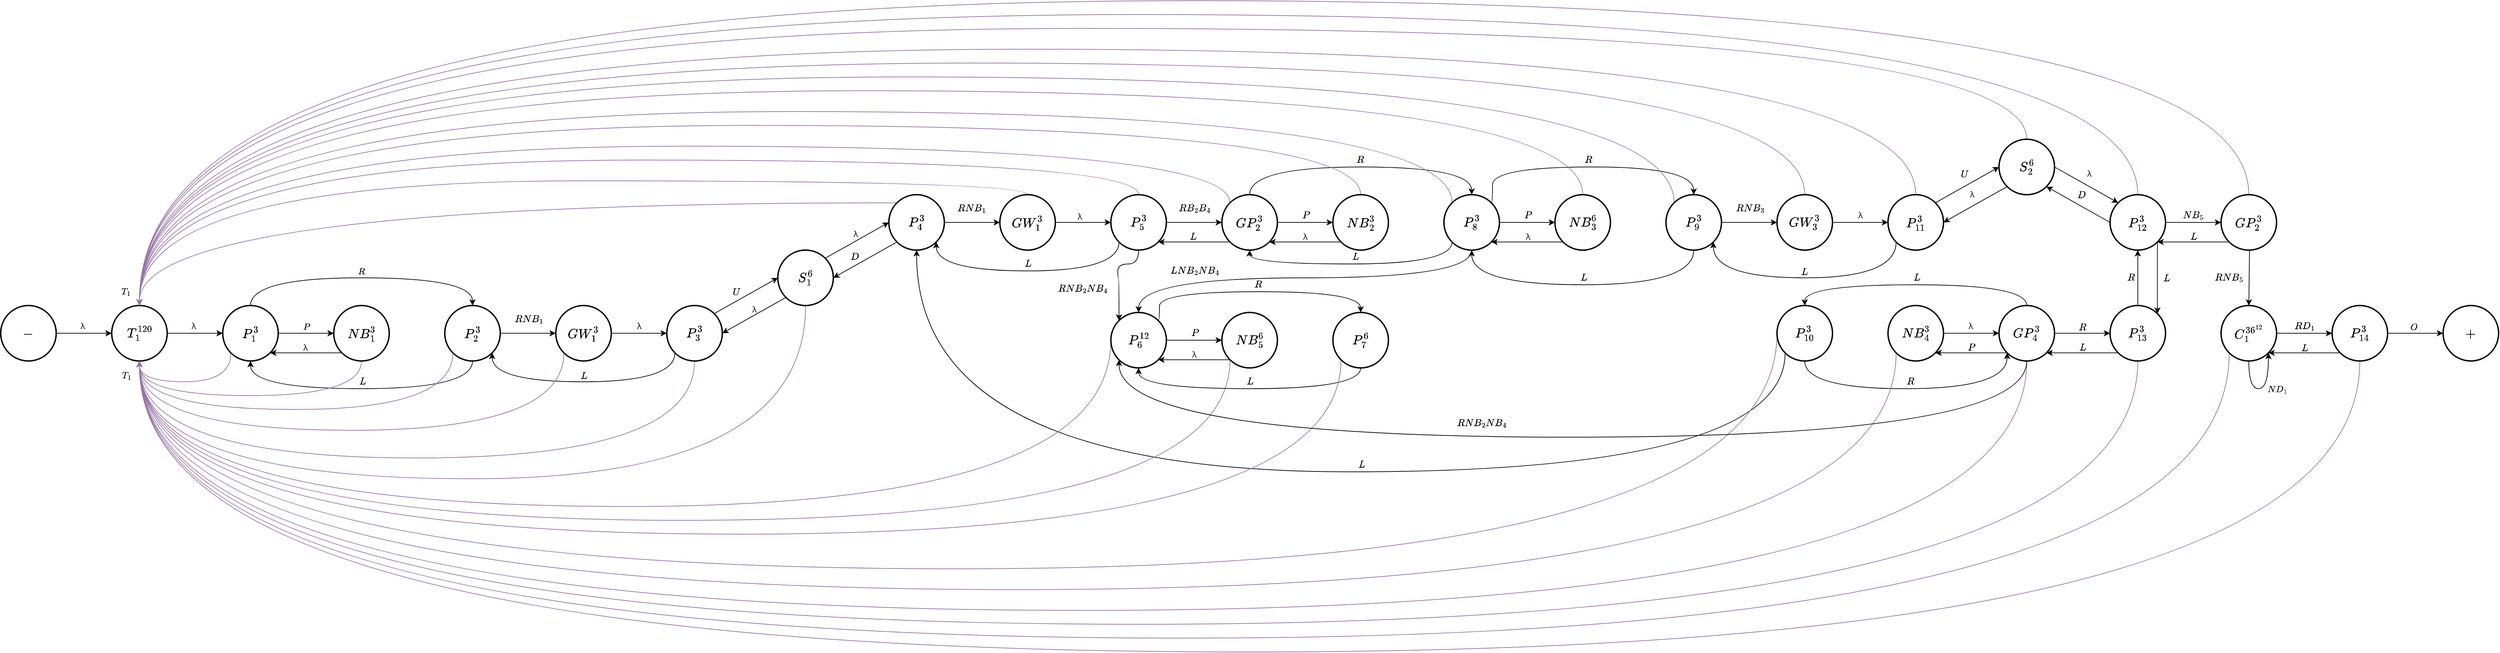 <mxfile version="24.2.5" type="device">
  <diagram name="Page-1" id="a_-lE9-1IEwRaT9NeWbI">
    <mxGraphModel dx="1140" dy="1745" grid="1" gridSize="10" guides="1" tooltips="1" connect="1" arrows="1" fold="1" page="1" pageScale="1" pageWidth="1920" pageHeight="1200" math="1" shadow="0">
      <root>
        <mxCell id="0" />
        <mxCell id="1" parent="0" />
        <mxCell id="p715lNvgheU7Gry9CAb6-140" style="rounded=0;orthogonalLoop=1;jettySize=auto;html=1;exitX=1;exitY=0.5;exitDx=0;exitDy=0;entryX=0;entryY=0.5;entryDx=0;entryDy=0;" parent="1" source="p715lNvgheU7Gry9CAb6-142" target="p715lNvgheU7Gry9CAb6-281" edge="1">
          <mxGeometry relative="1" as="geometry" />
        </mxCell>
        <mxCell id="p715lNvgheU7Gry9CAb6-141" value="&lt;font style=&quot;font-size: 12px;&quot;&gt;λ&lt;/font&gt;" style="edgeLabel;html=1;align=center;verticalAlign=middle;resizable=0;points=[];labelBackgroundColor=none;fontFamily=Open Sans;fontSize=12;" parent="p715lNvgheU7Gry9CAb6-140" vertex="1" connectable="0">
          <mxGeometry x="-0.047" y="2" relative="1" as="geometry">
            <mxPoint y="-8" as="offset" />
          </mxGeometry>
        </mxCell>
        <mxCell id="p715lNvgheU7Gry9CAb6-142" value="$$T_{1}^{120}$$" style="ellipse;whiteSpace=wrap;html=1;aspect=fixed;fillColor=none;fontSize=16;fontFamily=Open Sans;strokeWidth=2;" parent="1" vertex="1">
          <mxGeometry x="200" y="360" width="80" height="80" as="geometry" />
        </mxCell>
        <mxCell id="p715lNvgheU7Gry9CAb6-143" style="rounded=0;orthogonalLoop=1;jettySize=auto;html=1;exitX=1;exitY=0;exitDx=0;exitDy=0;entryX=0;entryY=0.5;entryDx=0;entryDy=0;strokeColor=default;align=center;verticalAlign=middle;fontFamily=Open Sans;fontSize=16;fontColor=default;labelBackgroundColor=default;endArrow=classic;" parent="1" source="p715lNvgheU7Gry9CAb6-317" target="p715lNvgheU7Gry9CAb6-302" edge="1">
          <mxGeometry relative="1" as="geometry" />
        </mxCell>
        <mxCell id="p715lNvgheU7Gry9CAb6-144" value="$$U$$" style="edgeLabel;html=1;align=center;verticalAlign=middle;resizable=0;points=[];labelBackgroundColor=none;fontFamily=Open Sans;fontSize=12;" parent="p715lNvgheU7Gry9CAb6-143" vertex="1" connectable="0">
          <mxGeometry x="-0.133" relative="1" as="geometry">
            <mxPoint x="-8" y="-9" as="offset" />
          </mxGeometry>
        </mxCell>
        <mxCell id="p715lNvgheU7Gry9CAb6-306" style="edgeStyle=none;rounded=0;orthogonalLoop=1;jettySize=auto;html=1;exitX=1;exitY=0.5;exitDx=0;exitDy=0;entryX=0;entryY=0.5;entryDx=0;entryDy=0;strokeColor=default;align=center;verticalAlign=middle;fontFamily=Open Sans;fontSize=16;fontColor=default;labelBackgroundColor=default;endArrow=classic;" parent="1" source="p715lNvgheU7Gry9CAb6-148" target="p715lNvgheU7Gry9CAb6-303" edge="1">
          <mxGeometry relative="1" as="geometry" />
        </mxCell>
        <mxCell id="p715lNvgheU7Gry9CAb6-308" value="&lt;span style=&quot;font-size: 12px;&quot;&gt;$$RNB_{1}$$&lt;/span&gt;" style="edgeLabel;html=1;align=center;verticalAlign=middle;resizable=0;points=[];fontFamily=Open Sans;fontSize=12;fontColor=default;labelBackgroundColor=none;" parent="p715lNvgheU7Gry9CAb6-306" vertex="1" connectable="0">
          <mxGeometry x="-0.093" y="3" relative="1" as="geometry">
            <mxPoint x="4" y="-17" as="offset" />
          </mxGeometry>
        </mxCell>
        <mxCell id="p715lNvgheU7Gry9CAb6-411" style="edgeStyle=orthogonalEdgeStyle;rounded=0;orthogonalLoop=1;jettySize=auto;html=1;exitX=0.5;exitY=1;exitDx=0;exitDy=0;entryX=0.5;entryY=1;entryDx=0;entryDy=0;strokeColor=default;align=center;verticalAlign=middle;fontFamily=Open Sans;fontSize=16;fontColor=default;labelBackgroundColor=default;endArrow=classic;curved=1;" parent="1" source="p715lNvgheU7Gry9CAb6-148" target="p715lNvgheU7Gry9CAb6-281" edge="1">
          <mxGeometry relative="1" as="geometry">
            <Array as="points">
              <mxPoint x="720" y="480" />
              <mxPoint x="400" y="480" />
            </Array>
          </mxGeometry>
        </mxCell>
        <mxCell id="p715lNvgheU7Gry9CAb6-414" value="$$L$$" style="edgeLabel;html=1;align=center;verticalAlign=middle;resizable=0;points=[];fontFamily=Open Sans;fontSize=12;fontColor=default;labelBackgroundColor=none;" parent="p715lNvgheU7Gry9CAb6-411" vertex="1" connectable="0">
          <mxGeometry x="0.023" y="-2" relative="1" as="geometry">
            <mxPoint x="5" y="-8" as="offset" />
          </mxGeometry>
        </mxCell>
        <mxCell id="zTE5bsZSXoYTr9CKlFXF-23" style="edgeStyle=orthogonalEdgeStyle;rounded=0;orthogonalLoop=1;jettySize=auto;html=1;exitX=0;exitY=1;exitDx=0;exitDy=0;entryX=0.5;entryY=1;entryDx=0;entryDy=0;strokeColor=#9673A6;align=center;verticalAlign=middle;fontFamily=Helvetica;fontSize=11;fontColor=default;labelBackgroundColor=default;endArrow=classic;curved=1;" parent="1" source="p715lNvgheU7Gry9CAb6-148" target="p715lNvgheU7Gry9CAb6-142" edge="1">
          <mxGeometry relative="1" as="geometry">
            <Array as="points">
              <mxPoint x="692" y="510" />
              <mxPoint x="240" y="510" />
            </Array>
          </mxGeometry>
        </mxCell>
        <mxCell id="p715lNvgheU7Gry9CAb6-148" value="$$P_{2}^{3}$$" style="ellipse;whiteSpace=wrap;html=1;aspect=fixed;fillColor=none;fontSize=16;fontFamily=Open Sans;strokeWidth=2;" parent="1" vertex="1">
          <mxGeometry x="680" y="360" width="80" height="80" as="geometry" />
        </mxCell>
        <mxCell id="p715lNvgheU7Gry9CAb6-165" style="edgeStyle=none;rounded=0;orthogonalLoop=1;jettySize=auto;html=1;exitX=1;exitY=0;exitDx=0;exitDy=0;entryX=0;entryY=0.5;entryDx=0;entryDy=0;strokeColor=default;align=center;verticalAlign=middle;fontFamily=Open Sans;fontSize=16;fontColor=default;labelBackgroundColor=default;endArrow=classic;" parent="1" source="p715lNvgheU7Gry9CAb6-302" target="p715lNvgheU7Gry9CAb6-184" edge="1">
          <mxGeometry relative="1" as="geometry" />
        </mxCell>
        <mxCell id="p715lNvgheU7Gry9CAb6-166" value="λ" style="edgeLabel;html=1;align=center;verticalAlign=middle;resizable=0;points=[];fontSize=12;fontFamily=Open Sans;labelBackgroundColor=none;" parent="p715lNvgheU7Gry9CAb6-165" vertex="1" connectable="0">
          <mxGeometry x="-0.041" y="1" relative="1" as="geometry">
            <mxPoint y="-9" as="offset" />
          </mxGeometry>
        </mxCell>
        <mxCell id="p715lNvgheU7Gry9CAb6-167" style="rounded=0;orthogonalLoop=1;jettySize=auto;html=1;exitX=0;exitY=1;exitDx=0;exitDy=0;entryX=1;entryY=0.5;entryDx=0;entryDy=0;" parent="1" source="p715lNvgheU7Gry9CAb6-302" target="p715lNvgheU7Gry9CAb6-317" edge="1">
          <mxGeometry relative="1" as="geometry" />
        </mxCell>
        <mxCell id="p715lNvgheU7Gry9CAb6-168" value="λ" style="edgeLabel;html=1;align=center;verticalAlign=middle;resizable=0;points=[];fontFamily=Open Sans;fontSize=12;fontColor=default;labelBackgroundColor=none;" parent="p715lNvgheU7Gry9CAb6-167" vertex="1" connectable="0">
          <mxGeometry x="-0.029" y="-2" relative="1" as="geometry">
            <mxPoint x="-1" y="-6" as="offset" />
          </mxGeometry>
        </mxCell>
        <mxCell id="p715lNvgheU7Gry9CAb6-177" style="rounded=0;orthogonalLoop=1;jettySize=auto;html=1;exitX=1;exitY=0.5;exitDx=0;exitDy=0;entryX=0;entryY=0.5;entryDx=0;entryDy=0;strokeColor=default;align=center;verticalAlign=middle;fontFamily=Open Sans;fontSize=16;fontColor=default;labelBackgroundColor=default;endArrow=classic;" parent="1" source="p715lNvgheU7Gry9CAb6-184" target="p715lNvgheU7Gry9CAb6-190" edge="1">
          <mxGeometry relative="1" as="geometry" />
        </mxCell>
        <mxCell id="p715lNvgheU7Gry9CAb6-178" value="$$RNB_{1}$$" style="edgeLabel;html=1;align=center;verticalAlign=middle;resizable=0;points=[];fontFamily=Open Sans;fontSize=12;labelBackgroundColor=none;" parent="p715lNvgheU7Gry9CAb6-177" vertex="1" connectable="0">
          <mxGeometry x="-0.03" y="2" relative="1" as="geometry">
            <mxPoint y="-18" as="offset" />
          </mxGeometry>
        </mxCell>
        <mxCell id="p715lNvgheU7Gry9CAb6-181" style="edgeStyle=none;rounded=0;orthogonalLoop=1;jettySize=auto;html=1;exitX=0;exitY=1;exitDx=0;exitDy=0;entryX=1;entryY=0.5;entryDx=0;entryDy=0;strokeColor=default;align=center;verticalAlign=middle;fontFamily=Open Sans;fontSize=16;fontColor=default;labelBackgroundColor=default;endArrow=classic;" parent="1" source="p715lNvgheU7Gry9CAb6-184" target="p715lNvgheU7Gry9CAb6-302" edge="1">
          <mxGeometry relative="1" as="geometry" />
        </mxCell>
        <mxCell id="p715lNvgheU7Gry9CAb6-182" value="$$D$$" style="edgeLabel;html=1;align=center;verticalAlign=middle;resizable=0;points=[];fontFamily=Open Sans;fontSize=12;fontColor=default;labelBackgroundColor=none;" parent="p715lNvgheU7Gry9CAb6-181" vertex="1" connectable="0">
          <mxGeometry x="-0.04" y="-1" relative="1" as="geometry">
            <mxPoint x="-17" y="-2" as="offset" />
          </mxGeometry>
        </mxCell>
        <mxCell id="zTE5bsZSXoYTr9CKlFXF-28" style="edgeStyle=orthogonalEdgeStyle;curved=1;rounded=0;orthogonalLoop=1;jettySize=auto;html=1;exitX=0;exitY=0;exitDx=0;exitDy=0;entryX=0.5;entryY=0;entryDx=0;entryDy=0;strokeColor=#9673A6;align=center;verticalAlign=middle;fontFamily=Helvetica;fontSize=11;fontColor=default;labelBackgroundColor=default;endArrow=classic;" parent="1" source="p715lNvgheU7Gry9CAb6-184" target="p715lNvgheU7Gry9CAb6-142" edge="1">
          <mxGeometry relative="1" as="geometry" />
        </mxCell>
        <mxCell id="XBu-y18PQJPCOyqMYqS6-2" value="$$T_{1}$$" style="edgeLabel;html=1;align=center;verticalAlign=middle;resizable=0;points=[];labelBackgroundColor=none;" vertex="1" connectable="0" parent="zTE5bsZSXoYTr9CKlFXF-28">
          <mxGeometry x="0.96" y="7" relative="1" as="geometry">
            <mxPoint x="-27" y="5" as="offset" />
          </mxGeometry>
        </mxCell>
        <mxCell id="p715lNvgheU7Gry9CAb6-184" value="$$P_{4}^{3}$$" style="ellipse;whiteSpace=wrap;html=1;aspect=fixed;fillColor=none;fontSize=16;fontFamily=Open Sans;strokeWidth=2;" parent="1" vertex="1">
          <mxGeometry x="1320" y="200" width="80" height="80" as="geometry" />
        </mxCell>
        <mxCell id="p715lNvgheU7Gry9CAb6-185" style="edgeStyle=none;rounded=0;orthogonalLoop=1;jettySize=auto;html=1;exitX=1;exitY=0.5;exitDx=0;exitDy=0;entryX=0;entryY=0.5;entryDx=0;entryDy=0;strokeColor=default;align=center;verticalAlign=middle;fontFamily=Open Sans;fontSize=16;fontColor=default;labelBackgroundColor=default;endArrow=classic;" parent="1" source="p715lNvgheU7Gry9CAb6-190" target="p715lNvgheU7Gry9CAb6-236" edge="1">
          <mxGeometry relative="1" as="geometry" />
        </mxCell>
        <mxCell id="p715lNvgheU7Gry9CAb6-186" value="λ" style="edgeLabel;html=1;align=center;verticalAlign=middle;resizable=0;points=[];fontSize=12;fontFamily=Open Sans;labelBackgroundColor=none;" parent="p715lNvgheU7Gry9CAb6-185" vertex="1" connectable="0">
          <mxGeometry x="-0.102" relative="1" as="geometry">
            <mxPoint x="-1" y="-8" as="offset" />
          </mxGeometry>
        </mxCell>
        <mxCell id="zTE5bsZSXoYTr9CKlFXF-30" style="edgeStyle=orthogonalEdgeStyle;curved=1;rounded=0;orthogonalLoop=1;jettySize=auto;html=1;exitX=0.5;exitY=0;exitDx=0;exitDy=0;entryX=0.5;entryY=0;entryDx=0;entryDy=0;strokeColor=#9673A6;align=center;verticalAlign=middle;fontFamily=Helvetica;fontSize=11;fontColor=default;labelBackgroundColor=default;endArrow=classic;" parent="1" source="p715lNvgheU7Gry9CAb6-190" target="p715lNvgheU7Gry9CAb6-142" edge="1">
          <mxGeometry relative="1" as="geometry" />
        </mxCell>
        <mxCell id="p715lNvgheU7Gry9CAb6-190" value="$$GW_{1}^{3}$$" style="ellipse;whiteSpace=wrap;html=1;aspect=fixed;fillColor=none;fontSize=16;fontFamily=Open Sans;strokeWidth=2;" parent="1" vertex="1">
          <mxGeometry x="1480" y="200" width="80" height="80" as="geometry" />
        </mxCell>
        <mxCell id="p715lNvgheU7Gry9CAb6-322" style="edgeStyle=none;rounded=0;orthogonalLoop=1;jettySize=auto;html=1;exitX=1;exitY=0.5;exitDx=0;exitDy=0;entryX=0;entryY=0.5;entryDx=0;entryDy=0;strokeColor=default;align=center;verticalAlign=middle;fontFamily=Open Sans;fontSize=16;fontColor=default;labelBackgroundColor=default;endArrow=classic;" parent="1" source="p715lNvgheU7Gry9CAb6-236" target="p715lNvgheU7Gry9CAb6-310" edge="1">
          <mxGeometry relative="1" as="geometry" />
        </mxCell>
        <mxCell id="p715lNvgheU7Gry9CAb6-323" value="$$RB_2B_{4}$$" style="edgeLabel;html=1;align=center;verticalAlign=middle;resizable=0;points=[];fontFamily=Open Sans;fontSize=12;fontColor=default;labelBackgroundColor=none;" parent="p715lNvgheU7Gry9CAb6-322" vertex="1" connectable="0">
          <mxGeometry x="-0.1" y="1" relative="1" as="geometry">
            <mxPoint x="4" y="-19" as="offset" />
          </mxGeometry>
        </mxCell>
        <mxCell id="p715lNvgheU7Gry9CAb6-418" style="edgeStyle=orthogonalEdgeStyle;rounded=0;orthogonalLoop=1;jettySize=auto;html=1;exitX=0;exitY=1;exitDx=0;exitDy=0;entryX=1;entryY=1;entryDx=0;entryDy=0;strokeColor=default;align=center;verticalAlign=middle;fontFamily=Open Sans;fontSize=16;fontColor=default;labelBackgroundColor=default;endArrow=classic;curved=1;" parent="1" source="p715lNvgheU7Gry9CAb6-236" target="p715lNvgheU7Gry9CAb6-184" edge="1">
          <mxGeometry relative="1" as="geometry">
            <Array as="points">
              <mxPoint x="1652" y="310" />
              <mxPoint x="1388" y="310" />
            </Array>
          </mxGeometry>
        </mxCell>
        <mxCell id="p715lNvgheU7Gry9CAb6-419" value="$$L$$" style="edgeLabel;html=1;align=center;verticalAlign=middle;resizable=0;points=[];fontFamily=Open Sans;fontSize=12;fontColor=default;labelBackgroundColor=none;" parent="p715lNvgheU7Gry9CAb6-418" vertex="1" connectable="0">
          <mxGeometry x="0.001" y="-4" relative="1" as="geometry">
            <mxPoint y="-6" as="offset" />
          </mxGeometry>
        </mxCell>
        <mxCell id="p715lNvgheU7Gry9CAb6-508" style="edgeStyle=orthogonalEdgeStyle;rounded=0;orthogonalLoop=1;jettySize=auto;html=1;exitX=0.5;exitY=1;exitDx=0;exitDy=0;entryX=0;entryY=0;entryDx=0;entryDy=0;strokeColor=default;align=center;verticalAlign=middle;fontFamily=Open Sans;fontSize=16;fontColor=default;labelBackgroundColor=default;endArrow=classic;curved=1;" parent="1" source="p715lNvgheU7Gry9CAb6-236" target="p715lNvgheU7Gry9CAb6-471" edge="1">
          <mxGeometry relative="1" as="geometry">
            <Array as="points">
              <mxPoint x="1680" y="300" />
              <mxPoint x="1650" y="300" />
              <mxPoint x="1650" y="320" />
              <mxPoint x="1652" y="320" />
            </Array>
          </mxGeometry>
        </mxCell>
        <mxCell id="p715lNvgheU7Gry9CAb6-511" value="&lt;span style=&quot;font-size: 12px;&quot;&gt;$$RNB_{2}NB_{4}$$&lt;/span&gt;" style="edgeLabel;html=1;align=center;verticalAlign=middle;resizable=0;points=[];fontFamily=Open Sans;fontSize=12;fontColor=default;labelBackgroundColor=none;" parent="p715lNvgheU7Gry9CAb6-508" vertex="1" connectable="0">
          <mxGeometry x="0.313" y="-3" relative="1" as="geometry">
            <mxPoint x="-50" as="offset" />
          </mxGeometry>
        </mxCell>
        <mxCell id="zTE5bsZSXoYTr9CKlFXF-31" style="edgeStyle=orthogonalEdgeStyle;curved=1;rounded=0;orthogonalLoop=1;jettySize=auto;html=1;exitX=0.5;exitY=0;exitDx=0;exitDy=0;entryX=0.5;entryY=0;entryDx=0;entryDy=0;strokeColor=#9673A6;align=center;verticalAlign=middle;fontFamily=Helvetica;fontSize=11;fontColor=default;labelBackgroundColor=default;endArrow=classic;" parent="1" source="p715lNvgheU7Gry9CAb6-236" target="p715lNvgheU7Gry9CAb6-142" edge="1">
          <mxGeometry relative="1" as="geometry">
            <Array as="points">
              <mxPoint x="1680" y="150" />
              <mxPoint x="240" y="150" />
            </Array>
          </mxGeometry>
        </mxCell>
        <mxCell id="p715lNvgheU7Gry9CAb6-236" value="$$P_{5}^{3}$$" style="ellipse;whiteSpace=wrap;html=1;aspect=fixed;fillColor=none;fontSize=16;fontFamily=Open Sans;strokeWidth=2;" parent="1" vertex="1">
          <mxGeometry x="1640" y="200" width="80" height="80" as="geometry" />
        </mxCell>
        <mxCell id="p715lNvgheU7Gry9CAb6-274" style="edgeStyle=none;rounded=0;orthogonalLoop=1;jettySize=auto;html=1;exitX=1;exitY=0.5;exitDx=0;exitDy=0;entryX=0;entryY=0.5;entryDx=0;entryDy=0;strokeColor=default;align=center;verticalAlign=middle;fontFamily=Open Sans;fontSize=16;fontColor=default;labelBackgroundColor=default;endArrow=classic;" parent="1" source="p715lNvgheU7Gry9CAb6-276" target="p715lNvgheU7Gry9CAb6-142" edge="1">
          <mxGeometry relative="1" as="geometry" />
        </mxCell>
        <mxCell id="p715lNvgheU7Gry9CAb6-275" value="λ" style="edgeLabel;html=1;align=center;verticalAlign=middle;resizable=0;points=[];fontFamily=Open Sans;fontSize=12;fontColor=default;labelBackgroundColor=none;" parent="p715lNvgheU7Gry9CAb6-274" vertex="1" connectable="0">
          <mxGeometry x="-0.067" relative="1" as="geometry">
            <mxPoint y="-10" as="offset" />
          </mxGeometry>
        </mxCell>
        <mxCell id="p715lNvgheU7Gry9CAb6-276" value="$$-$$" style="ellipse;whiteSpace=wrap;html=1;aspect=fixed;fillColor=none;fontSize=16;fontFamily=Open Sans;strokeWidth=2;" parent="1" vertex="1">
          <mxGeometry x="40" y="360" width="80" height="80" as="geometry" />
        </mxCell>
        <mxCell id="p715lNvgheU7Gry9CAb6-284" style="edgeStyle=orthogonalEdgeStyle;rounded=0;orthogonalLoop=1;jettySize=auto;html=1;exitX=0;exitY=1;exitDx=0;exitDy=0;entryX=1;entryY=1;entryDx=0;entryDy=0;" parent="1" source="p715lNvgheU7Gry9CAb6-278" target="p715lNvgheU7Gry9CAb6-281" edge="1">
          <mxGeometry relative="1" as="geometry" />
        </mxCell>
        <mxCell id="p715lNvgheU7Gry9CAb6-285" value="&lt;span style=&quot;font-size: 12px;&quot;&gt;λ&lt;/span&gt;" style="edgeLabel;html=1;align=center;verticalAlign=middle;resizable=0;points=[];labelBackgroundColor=none;fontFamily=Open Sans;fontSize=12;" parent="p715lNvgheU7Gry9CAb6-284" vertex="1" connectable="0">
          <mxGeometry x="0.011" y="-5" relative="1" as="geometry">
            <mxPoint y="-3" as="offset" />
          </mxGeometry>
        </mxCell>
        <mxCell id="zTE5bsZSXoYTr9CKlFXF-22" style="edgeStyle=orthogonalEdgeStyle;rounded=0;orthogonalLoop=1;jettySize=auto;html=1;exitX=0.5;exitY=1;exitDx=0;exitDy=0;entryX=0.5;entryY=1;entryDx=0;entryDy=0;strokeColor=#9673A6;align=center;verticalAlign=middle;fontFamily=Helvetica;fontSize=11;fontColor=default;labelBackgroundColor=default;endArrow=classic;curved=1;" parent="1" source="p715lNvgheU7Gry9CAb6-278" target="p715lNvgheU7Gry9CAb6-142" edge="1">
          <mxGeometry relative="1" as="geometry">
            <Array as="points">
              <mxPoint x="560" y="490" />
              <mxPoint x="240" y="490" />
            </Array>
          </mxGeometry>
        </mxCell>
        <mxCell id="p715lNvgheU7Gry9CAb6-278" value="$$NB_{1}^{3}$$" style="ellipse;whiteSpace=wrap;html=1;aspect=fixed;fillColor=none;fontSize=16;fontFamily=Open Sans;strokeWidth=2;" parent="1" vertex="1">
          <mxGeometry x="520" y="360" width="80" height="80" as="geometry" />
        </mxCell>
        <mxCell id="p715lNvgheU7Gry9CAb6-282" style="edgeStyle=orthogonalEdgeStyle;rounded=0;orthogonalLoop=1;jettySize=auto;html=1;exitX=1;exitY=0.5;exitDx=0;exitDy=0;entryX=0;entryY=0.5;entryDx=0;entryDy=0;" parent="1" source="p715lNvgheU7Gry9CAb6-281" target="p715lNvgheU7Gry9CAb6-278" edge="1">
          <mxGeometry relative="1" as="geometry" />
        </mxCell>
        <mxCell id="p715lNvgheU7Gry9CAb6-283" value="$$P$$" style="edgeLabel;html=1;align=center;verticalAlign=middle;resizable=0;points=[];labelBackgroundColor=none;fontFamily=Open Sans;" parent="p715lNvgheU7Gry9CAb6-282" vertex="1" connectable="0">
          <mxGeometry x="-0.05" y="1" relative="1" as="geometry">
            <mxPoint x="2" y="-9" as="offset" />
          </mxGeometry>
        </mxCell>
        <mxCell id="p715lNvgheU7Gry9CAb6-290" style="edgeStyle=orthogonalEdgeStyle;rounded=0;orthogonalLoop=1;jettySize=auto;html=1;exitX=0.5;exitY=0;exitDx=0;exitDy=0;entryX=0.5;entryY=0;entryDx=0;entryDy=0;curved=1;" parent="1" source="p715lNvgheU7Gry9CAb6-281" target="p715lNvgheU7Gry9CAb6-148" edge="1">
          <mxGeometry relative="1" as="geometry">
            <Array as="points">
              <mxPoint x="400" y="320" />
              <mxPoint x="720" y="320" />
            </Array>
          </mxGeometry>
        </mxCell>
        <mxCell id="p715lNvgheU7Gry9CAb6-291" value="$$R$$" style="edgeLabel;html=1;align=center;verticalAlign=middle;resizable=0;points=[];labelBackgroundColor=none;fontFamily=Open Sans;" parent="p715lNvgheU7Gry9CAb6-290" vertex="1" connectable="0">
          <mxGeometry x="-0.001" y="3" relative="1" as="geometry">
            <mxPoint y="-7" as="offset" />
          </mxGeometry>
        </mxCell>
        <mxCell id="zTE5bsZSXoYTr9CKlFXF-21" style="edgeStyle=orthogonalEdgeStyle;rounded=0;orthogonalLoop=1;jettySize=auto;html=1;exitX=0;exitY=1;exitDx=0;exitDy=0;entryX=0.5;entryY=1;entryDx=0;entryDy=0;strokeColor=#9673A6;align=center;verticalAlign=middle;fontFamily=Helvetica;fontSize=11;fontColor=default;labelBackgroundColor=default;endArrow=classic;curved=1;" parent="1" source="p715lNvgheU7Gry9CAb6-281" target="p715lNvgheU7Gry9CAb6-142" edge="1">
          <mxGeometry relative="1" as="geometry">
            <Array as="points">
              <mxPoint x="372" y="470" />
              <mxPoint x="240" y="470" />
            </Array>
          </mxGeometry>
        </mxCell>
        <mxCell id="XBu-y18PQJPCOyqMYqS6-1" value="$$T_{1}$$" style="edgeLabel;html=1;align=center;verticalAlign=middle;resizable=0;points=[];labelBackgroundColor=none;" vertex="1" connectable="0" parent="zTE5bsZSXoYTr9CKlFXF-21">
          <mxGeometry x="0.593" y="-9" relative="1" as="geometry">
            <mxPoint x="-31" as="offset" />
          </mxGeometry>
        </mxCell>
        <mxCell id="p715lNvgheU7Gry9CAb6-281" value="$$P_{1}^{3}$$" style="ellipse;whiteSpace=wrap;html=1;aspect=fixed;fillColor=none;fontSize=16;fontFamily=Open Sans;strokeWidth=2;" parent="1" vertex="1">
          <mxGeometry x="360" y="360" width="80" height="80" as="geometry" />
        </mxCell>
        <mxCell id="zTE5bsZSXoYTr9CKlFXF-27" style="edgeStyle=orthogonalEdgeStyle;curved=1;rounded=0;orthogonalLoop=1;jettySize=auto;html=1;exitX=0.5;exitY=1;exitDx=0;exitDy=0;entryX=0.5;entryY=1;entryDx=0;entryDy=0;strokeColor=#9673A6;align=center;verticalAlign=middle;fontFamily=Helvetica;fontSize=11;fontColor=default;labelBackgroundColor=default;endArrow=classic;" parent="1" source="p715lNvgheU7Gry9CAb6-302" target="p715lNvgheU7Gry9CAb6-142" edge="1">
          <mxGeometry relative="1" as="geometry">
            <Array as="points">
              <mxPoint x="1200" y="610" />
              <mxPoint x="240" y="610" />
            </Array>
          </mxGeometry>
        </mxCell>
        <mxCell id="p715lNvgheU7Gry9CAb6-302" value="$$S_{1}^{6}$$" style="ellipse;whiteSpace=wrap;html=1;aspect=fixed;fillColor=none;fontSize=16;fontFamily=Open Sans;strokeWidth=2;" parent="1" vertex="1">
          <mxGeometry x="1160" y="280" width="80" height="80" as="geometry" />
        </mxCell>
        <mxCell id="p715lNvgheU7Gry9CAb6-307" style="edgeStyle=orthogonalEdgeStyle;rounded=0;orthogonalLoop=1;jettySize=auto;html=1;exitX=0;exitY=1;exitDx=0;exitDy=0;entryX=1;entryY=1;entryDx=0;entryDy=0;strokeColor=default;align=center;verticalAlign=middle;fontFamily=Open Sans;fontSize=16;fontColor=default;labelBackgroundColor=default;endArrow=classic;curved=1;" parent="1" source="p715lNvgheU7Gry9CAb6-317" target="p715lNvgheU7Gry9CAb6-148" edge="1">
          <mxGeometry relative="1" as="geometry">
            <Array as="points">
              <mxPoint x="1012" y="470" />
              <mxPoint x="748" y="470" />
            </Array>
          </mxGeometry>
        </mxCell>
        <mxCell id="p715lNvgheU7Gry9CAb6-309" value="&lt;span style=&quot;font-size: 12px;&quot;&gt;$$L$$&lt;/span&gt;" style="edgeLabel;html=1;align=center;verticalAlign=middle;resizable=0;points=[];fontFamily=Open Sans;fontSize=12;fontColor=default;labelBackgroundColor=none;" parent="p715lNvgheU7Gry9CAb6-307" vertex="1" connectable="0">
          <mxGeometry x="0.084" y="-3" relative="1" as="geometry">
            <mxPoint x="14" y="-5" as="offset" />
          </mxGeometry>
        </mxCell>
        <mxCell id="p715lNvgheU7Gry9CAb6-318" style="edgeStyle=none;rounded=0;orthogonalLoop=1;jettySize=auto;html=1;exitX=1;exitY=0.5;exitDx=0;exitDy=0;entryX=0;entryY=0.5;entryDx=0;entryDy=0;strokeColor=default;align=center;verticalAlign=middle;fontFamily=Open Sans;fontSize=16;fontColor=default;labelBackgroundColor=default;endArrow=classic;" parent="1" source="p715lNvgheU7Gry9CAb6-303" target="p715lNvgheU7Gry9CAb6-317" edge="1">
          <mxGeometry relative="1" as="geometry" />
        </mxCell>
        <mxCell id="p715lNvgheU7Gry9CAb6-320" value="&lt;span style=&quot;font-family: &amp;quot;Open Sans&amp;quot;; font-size: 12px;&quot;&gt;λ&lt;/span&gt;" style="edgeLabel;html=1;align=center;verticalAlign=middle;resizable=0;points=[];fontFamily=Open Sans;fontSize=12;fontColor=default;labelBackgroundColor=none;" parent="p715lNvgheU7Gry9CAb6-318" vertex="1" connectable="0">
          <mxGeometry x="0.052" y="1" relative="1" as="geometry">
            <mxPoint x="-2" y="-9" as="offset" />
          </mxGeometry>
        </mxCell>
        <mxCell id="zTE5bsZSXoYTr9CKlFXF-25" style="edgeStyle=orthogonalEdgeStyle;curved=1;rounded=0;orthogonalLoop=1;jettySize=auto;html=1;exitX=0;exitY=1;exitDx=0;exitDy=0;entryX=0.5;entryY=1;entryDx=0;entryDy=0;strokeColor=#9673A6;align=center;verticalAlign=middle;fontFamily=Helvetica;fontSize=11;fontColor=default;labelBackgroundColor=default;endArrow=classic;" parent="1" source="p715lNvgheU7Gry9CAb6-303" target="p715lNvgheU7Gry9CAb6-142" edge="1">
          <mxGeometry relative="1" as="geometry">
            <Array as="points">
              <mxPoint x="852" y="540" />
              <mxPoint x="240" y="540" />
            </Array>
          </mxGeometry>
        </mxCell>
        <mxCell id="p715lNvgheU7Gry9CAb6-303" value="$$GW_{1}^{3}$$" style="ellipse;whiteSpace=wrap;html=1;aspect=fixed;fillColor=none;fontSize=16;fontFamily=Open Sans;strokeWidth=2;" parent="1" vertex="1">
          <mxGeometry x="840" y="360" width="80" height="80" as="geometry" />
        </mxCell>
        <mxCell id="p715lNvgheU7Gry9CAb6-316" style="edgeStyle=none;rounded=0;orthogonalLoop=1;jettySize=auto;html=1;exitX=1;exitY=0.5;exitDx=0;exitDy=0;entryX=0;entryY=0.5;entryDx=0;entryDy=0;strokeColor=default;align=center;verticalAlign=middle;fontFamily=Open Sans;fontSize=16;fontColor=default;labelBackgroundColor=default;endArrow=classic;" parent="1" source="p715lNvgheU7Gry9CAb6-310" target="p715lNvgheU7Gry9CAb6-311" edge="1">
          <mxGeometry relative="1" as="geometry" />
        </mxCell>
        <mxCell id="p715lNvgheU7Gry9CAb6-321" value="&lt;span style=&quot;font-size: 12px;&quot;&gt;$$P$$&lt;/span&gt;" style="edgeLabel;html=1;align=center;verticalAlign=middle;resizable=0;points=[];fontFamily=Open Sans;fontSize=12;fontColor=default;labelBackgroundColor=none;" parent="p715lNvgheU7Gry9CAb6-316" vertex="1" connectable="0">
          <mxGeometry x="-0.165" y="4" relative="1" as="geometry">
            <mxPoint x="7" y="-6" as="offset" />
          </mxGeometry>
        </mxCell>
        <mxCell id="p715lNvgheU7Gry9CAb6-327" style="edgeStyle=orthogonalEdgeStyle;rounded=0;orthogonalLoop=1;jettySize=auto;html=1;exitX=0.5;exitY=0;exitDx=0;exitDy=0;entryX=0.5;entryY=0;entryDx=0;entryDy=0;strokeColor=default;align=center;verticalAlign=middle;fontFamily=Open Sans;fontSize=16;fontColor=default;labelBackgroundColor=default;endArrow=classic;curved=1;" parent="1" source="p715lNvgheU7Gry9CAb6-310" target="p715lNvgheU7Gry9CAb6-324" edge="1">
          <mxGeometry relative="1" as="geometry">
            <Array as="points">
              <mxPoint x="1840" y="160" />
              <mxPoint x="2160" y="160" />
            </Array>
          </mxGeometry>
        </mxCell>
        <mxCell id="p715lNvgheU7Gry9CAb6-328" value="$$R$$" style="edgeLabel;html=1;align=center;verticalAlign=middle;resizable=0;points=[];fontFamily=Open Sans;fontSize=12;fontColor=default;labelBackgroundColor=none;" parent="p715lNvgheU7Gry9CAb6-327" vertex="1" connectable="0">
          <mxGeometry x="-0.005" relative="1" as="geometry">
            <mxPoint y="-10" as="offset" />
          </mxGeometry>
        </mxCell>
        <mxCell id="p715lNvgheU7Gry9CAb6-331" style="edgeStyle=none;rounded=0;orthogonalLoop=1;jettySize=auto;html=1;exitX=0;exitY=1;exitDx=0;exitDy=0;entryX=1;entryY=1;entryDx=0;entryDy=0;strokeColor=default;align=center;verticalAlign=middle;fontFamily=Open Sans;fontSize=16;fontColor=default;labelBackgroundColor=default;endArrow=classic;" parent="1" source="p715lNvgheU7Gry9CAb6-310" target="p715lNvgheU7Gry9CAb6-236" edge="1">
          <mxGeometry relative="1" as="geometry" />
        </mxCell>
        <mxCell id="p715lNvgheU7Gry9CAb6-332" value="$$L$$" style="edgeLabel;html=1;align=center;verticalAlign=middle;resizable=0;points=[];fontFamily=Open Sans;fontSize=12;fontColor=default;labelBackgroundColor=none;" parent="p715lNvgheU7Gry9CAb6-331" vertex="1" connectable="0">
          <mxGeometry x="0.048" y="-2" relative="1" as="geometry">
            <mxPoint y="-6" as="offset" />
          </mxGeometry>
        </mxCell>
        <mxCell id="p715lNvgheU7Gry9CAb6-509" style="edgeStyle=orthogonalEdgeStyle;rounded=0;orthogonalLoop=1;jettySize=auto;html=1;exitX=0.5;exitY=1;exitDx=0;exitDy=0;entryX=0.5;entryY=0;entryDx=0;entryDy=0;strokeColor=default;align=center;verticalAlign=middle;fontFamily=Open Sans;fontSize=16;fontColor=default;labelBackgroundColor=default;endArrow=classic;curved=1;" parent="1" source="p715lNvgheU7Gry9CAb6-324" target="p715lNvgheU7Gry9CAb6-471" edge="1">
          <mxGeometry relative="1" as="geometry">
            <Array as="points">
              <mxPoint x="2160" y="320" />
              <mxPoint x="1680" y="320" />
            </Array>
          </mxGeometry>
        </mxCell>
        <mxCell id="p715lNvgheU7Gry9CAb6-510" value="&lt;span style=&quot;font-size: 12px;&quot;&gt;$$LNB_{2}NB_{4}$$&lt;/span&gt;" style="edgeLabel;html=1;align=center;verticalAlign=middle;resizable=0;points=[];fontFamily=Open Sans;fontSize=12;fontColor=default;labelBackgroundColor=none;" parent="p715lNvgheU7Gry9CAb6-509" vertex="1" connectable="0">
          <mxGeometry x="-0.026" y="-2" relative="1" as="geometry">
            <mxPoint x="-162" y="-8" as="offset" />
          </mxGeometry>
        </mxCell>
        <mxCell id="zTE5bsZSXoYTr9CKlFXF-32" style="edgeStyle=orthogonalEdgeStyle;curved=1;rounded=0;orthogonalLoop=1;jettySize=auto;html=1;exitX=0;exitY=0;exitDx=0;exitDy=0;entryX=0.5;entryY=0;entryDx=0;entryDy=0;strokeColor=#9673A6;align=center;verticalAlign=middle;fontFamily=Helvetica;fontSize=11;fontColor=default;labelBackgroundColor=default;endArrow=classic;" parent="1" source="p715lNvgheU7Gry9CAb6-310" target="p715lNvgheU7Gry9CAb6-142" edge="1">
          <mxGeometry relative="1" as="geometry">
            <Array as="points">
              <mxPoint x="1812" y="130" />
              <mxPoint x="240" y="130" />
            </Array>
          </mxGeometry>
        </mxCell>
        <mxCell id="p715lNvgheU7Gry9CAb6-310" value="$$GP_{2}^{3}$$" style="ellipse;whiteSpace=wrap;html=1;aspect=fixed;fillColor=none;fontSize=16;fontFamily=Open Sans;strokeWidth=2;" parent="1" vertex="1">
          <mxGeometry x="1800" y="200" width="80" height="80" as="geometry" />
        </mxCell>
        <mxCell id="p715lNvgheU7Gry9CAb6-329" style="edgeStyle=none;rounded=0;orthogonalLoop=1;jettySize=auto;html=1;exitX=0;exitY=1;exitDx=0;exitDy=0;entryX=1;entryY=1;entryDx=0;entryDy=0;strokeColor=default;align=center;verticalAlign=middle;fontFamily=Open Sans;fontSize=16;fontColor=default;labelBackgroundColor=default;endArrow=classic;" parent="1" source="p715lNvgheU7Gry9CAb6-311" target="p715lNvgheU7Gry9CAb6-310" edge="1">
          <mxGeometry relative="1" as="geometry" />
        </mxCell>
        <mxCell id="p715lNvgheU7Gry9CAb6-330" value="&lt;span style=&quot;font-size: 12px;&quot;&gt;λ&lt;/span&gt;" style="edgeLabel;html=1;align=center;verticalAlign=middle;resizable=0;points=[];fontFamily=Open Sans;fontSize=12;fontColor=default;labelBackgroundColor=none;" parent="p715lNvgheU7Gry9CAb6-329" vertex="1" connectable="0">
          <mxGeometry x="0.133" y="1" relative="1" as="geometry">
            <mxPoint x="7" y="-9" as="offset" />
          </mxGeometry>
        </mxCell>
        <mxCell id="zTE5bsZSXoYTr9CKlFXF-37" style="edgeStyle=orthogonalEdgeStyle;curved=1;rounded=0;orthogonalLoop=1;jettySize=auto;html=1;exitX=0.5;exitY=0;exitDx=0;exitDy=0;entryX=0.5;entryY=0;entryDx=0;entryDy=0;strokeColor=#9673A6;align=center;verticalAlign=middle;fontFamily=Helvetica;fontSize=11;fontColor=default;labelBackgroundColor=default;endArrow=classic;" parent="1" source="p715lNvgheU7Gry9CAb6-311" target="p715lNvgheU7Gry9CAb6-142" edge="1">
          <mxGeometry relative="1" as="geometry">
            <Array as="points">
              <mxPoint x="2000" y="100" />
              <mxPoint x="240" y="100" />
            </Array>
          </mxGeometry>
        </mxCell>
        <mxCell id="p715lNvgheU7Gry9CAb6-311" value="$$NB_{2}^{3}$$" style="ellipse;whiteSpace=wrap;html=1;aspect=fixed;fillColor=none;fontSize=16;fontFamily=Open Sans;strokeWidth=2;" parent="1" vertex="1">
          <mxGeometry x="1960" y="200" width="80" height="80" as="geometry" />
        </mxCell>
        <mxCell id="zTE5bsZSXoYTr9CKlFXF-26" style="edgeStyle=orthogonalEdgeStyle;curved=1;rounded=0;orthogonalLoop=1;jettySize=auto;html=1;exitX=0.5;exitY=1;exitDx=0;exitDy=0;entryX=0.5;entryY=1;entryDx=0;entryDy=0;strokeColor=#9673A6;align=center;verticalAlign=middle;fontFamily=Helvetica;fontSize=11;fontColor=default;labelBackgroundColor=default;endArrow=classic;" parent="1" source="p715lNvgheU7Gry9CAb6-317" target="p715lNvgheU7Gry9CAb6-142" edge="1">
          <mxGeometry relative="1" as="geometry">
            <Array as="points">
              <mxPoint x="1040" y="580" />
              <mxPoint x="240" y="580" />
            </Array>
          </mxGeometry>
        </mxCell>
        <mxCell id="p715lNvgheU7Gry9CAb6-317" value="$$P_{3}^{3}$$" style="ellipse;whiteSpace=wrap;html=1;aspect=fixed;fillColor=none;fontSize=16;fontFamily=Open Sans;strokeWidth=2;" parent="1" vertex="1">
          <mxGeometry x="1000" y="360" width="80" height="80" as="geometry" />
        </mxCell>
        <mxCell id="p715lNvgheU7Gry9CAb6-340" style="edgeStyle=none;rounded=0;orthogonalLoop=1;jettySize=auto;html=1;exitX=1;exitY=0.5;exitDx=0;exitDy=0;entryX=0;entryY=0.5;entryDx=0;entryDy=0;strokeColor=default;align=center;verticalAlign=middle;fontFamily=Open Sans;fontSize=16;fontColor=default;labelBackgroundColor=default;endArrow=classic;" parent="1" source="p715lNvgheU7Gry9CAb6-324" target="p715lNvgheU7Gry9CAb6-339" edge="1">
          <mxGeometry relative="1" as="geometry" />
        </mxCell>
        <mxCell id="p715lNvgheU7Gry9CAb6-341" value="$$P$$" style="edgeLabel;html=1;align=center;verticalAlign=middle;resizable=0;points=[];fontFamily=Open Sans;fontSize=12;fontColor=default;labelBackgroundColor=none;" parent="p715lNvgheU7Gry9CAb6-340" vertex="1" connectable="0">
          <mxGeometry x="-0.092" y="2" relative="1" as="geometry">
            <mxPoint x="4" y="-8" as="offset" />
          </mxGeometry>
        </mxCell>
        <mxCell id="p715lNvgheU7Gry9CAb6-402" style="edgeStyle=orthogonalEdgeStyle;rounded=0;orthogonalLoop=1;jettySize=auto;html=1;exitX=1;exitY=0;exitDx=0;exitDy=0;entryX=0.5;entryY=0;entryDx=0;entryDy=0;strokeColor=default;align=center;verticalAlign=middle;fontFamily=Open Sans;fontSize=16;fontColor=default;labelBackgroundColor=default;endArrow=classic;curved=1;" parent="1" source="p715lNvgheU7Gry9CAb6-324" target="p715lNvgheU7Gry9CAb6-349" edge="1">
          <mxGeometry relative="1" as="geometry">
            <Array as="points">
              <mxPoint x="2190" y="212" />
              <mxPoint x="2190" y="160" />
              <mxPoint x="2480" y="160" />
            </Array>
          </mxGeometry>
        </mxCell>
        <mxCell id="p715lNvgheU7Gry9CAb6-403" value="$$R$$" style="edgeLabel;html=1;align=center;verticalAlign=middle;resizable=0;points=[];fontFamily=Open Sans;fontSize=12;fontColor=default;labelBackgroundColor=none;" parent="p715lNvgheU7Gry9CAb6-402" vertex="1" connectable="0">
          <mxGeometry x="-0.003" y="1" relative="1" as="geometry">
            <mxPoint y="-9" as="offset" />
          </mxGeometry>
        </mxCell>
        <mxCell id="p715lNvgheU7Gry9CAb6-415" style="edgeStyle=orthogonalEdgeStyle;rounded=0;orthogonalLoop=1;jettySize=auto;html=1;exitX=0;exitY=1;exitDx=0;exitDy=0;entryX=0.5;entryY=1;entryDx=0;entryDy=0;strokeColor=default;align=center;verticalAlign=middle;fontFamily=Open Sans;fontSize=16;fontColor=default;labelBackgroundColor=default;endArrow=classic;curved=1;" parent="1" source="p715lNvgheU7Gry9CAb6-324" target="p715lNvgheU7Gry9CAb6-310" edge="1">
          <mxGeometry relative="1" as="geometry">
            <Array as="points">
              <mxPoint x="2132" y="300" />
              <mxPoint x="1840" y="300" />
            </Array>
          </mxGeometry>
        </mxCell>
        <mxCell id="p715lNvgheU7Gry9CAb6-416" value="$$L$$" style="edgeLabel;html=1;align=center;verticalAlign=middle;resizable=0;points=[];fontFamily=Open Sans;fontSize=12;fontColor=default;labelBackgroundColor=none;" parent="p715lNvgheU7Gry9CAb6-415" vertex="1" connectable="0">
          <mxGeometry x="0.002" y="3" relative="1" as="geometry">
            <mxPoint y="-13" as="offset" />
          </mxGeometry>
        </mxCell>
        <mxCell id="zTE5bsZSXoYTr9CKlFXF-38" style="edgeStyle=orthogonalEdgeStyle;curved=1;rounded=0;orthogonalLoop=1;jettySize=auto;html=1;exitX=0;exitY=0;exitDx=0;exitDy=0;entryX=0.5;entryY=0;entryDx=0;entryDy=0;strokeColor=#9673A6;align=center;verticalAlign=middle;fontFamily=Helvetica;fontSize=11;fontColor=default;labelBackgroundColor=default;endArrow=classic;" parent="1" source="p715lNvgheU7Gry9CAb6-324" target="p715lNvgheU7Gry9CAb6-142" edge="1">
          <mxGeometry relative="1" as="geometry">
            <Array as="points">
              <mxPoint x="2132" y="80" />
              <mxPoint x="240" y="80" />
            </Array>
          </mxGeometry>
        </mxCell>
        <mxCell id="p715lNvgheU7Gry9CAb6-324" value="$$P_{8}^{3}$$" style="ellipse;whiteSpace=wrap;html=1;aspect=fixed;fillColor=none;fontSize=16;fontFamily=Open Sans;strokeWidth=2;" parent="1" vertex="1">
          <mxGeometry x="2120" y="200" width="80" height="80" as="geometry" />
        </mxCell>
        <mxCell id="p715lNvgheU7Gry9CAb6-404" style="edgeStyle=none;rounded=0;orthogonalLoop=1;jettySize=auto;html=1;exitX=0;exitY=1;exitDx=0;exitDy=0;entryX=1;entryY=1;entryDx=0;entryDy=0;strokeColor=default;align=center;verticalAlign=middle;fontFamily=Open Sans;fontSize=16;fontColor=default;labelBackgroundColor=default;endArrow=classic;" parent="1" source="p715lNvgheU7Gry9CAb6-339" target="p715lNvgheU7Gry9CAb6-324" edge="1">
          <mxGeometry relative="1" as="geometry" />
        </mxCell>
        <mxCell id="p715lNvgheU7Gry9CAb6-405" value="λ" style="edgeLabel;html=1;align=center;verticalAlign=middle;resizable=0;points=[];fontFamily=Open Sans;fontSize=12;fontColor=default;labelBackgroundColor=none;" parent="p715lNvgheU7Gry9CAb6-404" vertex="1" connectable="0">
          <mxGeometry x="-0.028" y="-2" relative="1" as="geometry">
            <mxPoint y="-6" as="offset" />
          </mxGeometry>
        </mxCell>
        <mxCell id="zTE5bsZSXoYTr9CKlFXF-39" style="edgeStyle=orthogonalEdgeStyle;curved=1;rounded=0;orthogonalLoop=1;jettySize=auto;html=1;exitX=0.5;exitY=0;exitDx=0;exitDy=0;entryX=0.5;entryY=0;entryDx=0;entryDy=0;strokeColor=#9673A6;align=center;verticalAlign=middle;fontFamily=Helvetica;fontSize=11;fontColor=default;labelBackgroundColor=default;endArrow=classic;" parent="1" source="p715lNvgheU7Gry9CAb6-339" target="p715lNvgheU7Gry9CAb6-142" edge="1">
          <mxGeometry relative="1" as="geometry">
            <Array as="points">
              <mxPoint x="2320" y="50" />
              <mxPoint x="240" y="50" />
            </Array>
          </mxGeometry>
        </mxCell>
        <mxCell id="p715lNvgheU7Gry9CAb6-339" value="$$NB_{3}^{6}$$" style="ellipse;whiteSpace=wrap;html=1;aspect=fixed;fillColor=none;fontSize=16;fontFamily=Open Sans;strokeWidth=2;" parent="1" vertex="1">
          <mxGeometry x="2280" y="200" width="80" height="80" as="geometry" />
        </mxCell>
        <mxCell id="p715lNvgheU7Gry9CAb6-345" style="rounded=0;orthogonalLoop=1;jettySize=auto;html=1;exitX=1;exitY=0;exitDx=0;exitDy=0;entryX=0;entryY=0.5;entryDx=0;entryDy=0;strokeColor=default;align=center;verticalAlign=middle;fontFamily=Open Sans;fontSize=16;fontColor=default;labelBackgroundColor=default;endArrow=classic;" parent="1" source="p715lNvgheU7Gry9CAb6-359" target="p715lNvgheU7Gry9CAb6-353" edge="1">
          <mxGeometry relative="1" as="geometry" />
        </mxCell>
        <mxCell id="p715lNvgheU7Gry9CAb6-346" value="$$U$$" style="edgeLabel;html=1;align=center;verticalAlign=middle;resizable=0;points=[];labelBackgroundColor=none;fontFamily=Open Sans;fontSize=12;" parent="p715lNvgheU7Gry9CAb6-345" vertex="1" connectable="0">
          <mxGeometry x="-0.133" relative="1" as="geometry">
            <mxPoint x="2" y="-19" as="offset" />
          </mxGeometry>
        </mxCell>
        <mxCell id="p715lNvgheU7Gry9CAb6-347" style="edgeStyle=none;rounded=0;orthogonalLoop=1;jettySize=auto;html=1;exitX=1;exitY=0.5;exitDx=0;exitDy=0;entryX=0;entryY=0.5;entryDx=0;entryDy=0;strokeColor=default;align=center;verticalAlign=middle;fontFamily=Open Sans;fontSize=16;fontColor=default;labelBackgroundColor=default;endArrow=classic;" parent="1" source="p715lNvgheU7Gry9CAb6-349" target="p715lNvgheU7Gry9CAb6-358" edge="1">
          <mxGeometry relative="1" as="geometry" />
        </mxCell>
        <mxCell id="p715lNvgheU7Gry9CAb6-348" value="&lt;span style=&quot;font-size: 12px;&quot;&gt;$$RNB_{3}$$&lt;/span&gt;" style="edgeLabel;html=1;align=center;verticalAlign=middle;resizable=0;points=[];fontFamily=Open Sans;fontSize=12;fontColor=default;labelBackgroundColor=none;" parent="p715lNvgheU7Gry9CAb6-347" vertex="1" connectable="0">
          <mxGeometry x="-0.093" y="3" relative="1" as="geometry">
            <mxPoint x="4" y="-17" as="offset" />
          </mxGeometry>
        </mxCell>
        <mxCell id="p715lNvgheU7Gry9CAb6-420" style="edgeStyle=orthogonalEdgeStyle;rounded=0;orthogonalLoop=1;jettySize=auto;html=1;exitX=0.5;exitY=1;exitDx=0;exitDy=0;entryX=0.5;entryY=1;entryDx=0;entryDy=0;strokeColor=default;align=center;verticalAlign=middle;fontFamily=Open Sans;fontSize=16;fontColor=default;labelBackgroundColor=default;endArrow=classic;curved=1;" parent="1" source="p715lNvgheU7Gry9CAb6-349" target="p715lNvgheU7Gry9CAb6-324" edge="1">
          <mxGeometry relative="1" as="geometry">
            <Array as="points">
              <mxPoint x="2480" y="330" />
              <mxPoint x="2160" y="330" />
            </Array>
          </mxGeometry>
        </mxCell>
        <mxCell id="p715lNvgheU7Gry9CAb6-421" value="$$L$$" style="edgeLabel;html=1;align=center;verticalAlign=middle;resizable=0;points=[];fontFamily=Open Sans;fontSize=12;fontColor=default;labelBackgroundColor=none;" parent="p715lNvgheU7Gry9CAb6-420" vertex="1" connectable="0">
          <mxGeometry x="0.008" y="-2" relative="1" as="geometry">
            <mxPoint x="2" y="-8" as="offset" />
          </mxGeometry>
        </mxCell>
        <mxCell id="zTE5bsZSXoYTr9CKlFXF-40" style="edgeStyle=orthogonalEdgeStyle;curved=1;rounded=0;orthogonalLoop=1;jettySize=auto;html=1;exitX=0;exitY=0;exitDx=0;exitDy=0;entryX=0.5;entryY=0;entryDx=0;entryDy=0;strokeColor=#9673A6;align=center;verticalAlign=middle;fontFamily=Helvetica;fontSize=11;fontColor=default;labelBackgroundColor=default;endArrow=classic;" parent="1" source="p715lNvgheU7Gry9CAb6-349" target="p715lNvgheU7Gry9CAb6-142" edge="1">
          <mxGeometry relative="1" as="geometry">
            <Array as="points">
              <mxPoint x="2452" y="30" />
              <mxPoint x="240" y="30" />
            </Array>
          </mxGeometry>
        </mxCell>
        <mxCell id="p715lNvgheU7Gry9CAb6-349" value="$$P_{9}^{3}$$" style="ellipse;whiteSpace=wrap;html=1;aspect=fixed;fillColor=none;fontSize=16;fontFamily=Open Sans;strokeWidth=2;" parent="1" vertex="1">
          <mxGeometry x="2440" y="200" width="80" height="80" as="geometry" />
        </mxCell>
        <mxCell id="p715lNvgheU7Gry9CAb6-350" style="rounded=0;orthogonalLoop=1;jettySize=auto;html=1;exitX=0;exitY=1;exitDx=0;exitDy=0;entryX=1;entryY=0.5;entryDx=0;entryDy=0;" parent="1" source="p715lNvgheU7Gry9CAb6-353" target="p715lNvgheU7Gry9CAb6-359" edge="1">
          <mxGeometry relative="1" as="geometry" />
        </mxCell>
        <mxCell id="p715lNvgheU7Gry9CAb6-351" value="λ" style="edgeLabel;html=1;align=center;verticalAlign=middle;resizable=0;points=[];fontFamily=Open Sans;fontSize=12;fontColor=default;labelBackgroundColor=none;" parent="p715lNvgheU7Gry9CAb6-350" vertex="1" connectable="0">
          <mxGeometry x="-0.029" y="-2" relative="1" as="geometry">
            <mxPoint x="-6" y="-12" as="offset" />
          </mxGeometry>
        </mxCell>
        <mxCell id="p715lNvgheU7Gry9CAb6-434" style="edgeStyle=none;rounded=0;orthogonalLoop=1;jettySize=auto;html=1;exitX=1;exitY=0.5;exitDx=0;exitDy=0;entryX=0;entryY=0;entryDx=0;entryDy=0;strokeColor=default;align=center;verticalAlign=middle;fontFamily=Open Sans;fontSize=16;fontColor=default;labelBackgroundColor=default;endArrow=classic;" parent="1" source="p715lNvgheU7Gry9CAb6-353" target="p715lNvgheU7Gry9CAb6-366" edge="1">
          <mxGeometry relative="1" as="geometry" />
        </mxCell>
        <mxCell id="p715lNvgheU7Gry9CAb6-436" value="λ" style="edgeLabel;html=1;align=center;verticalAlign=middle;resizable=0;points=[];fontFamily=Open Sans;fontSize=12;fontColor=default;labelBackgroundColor=default;" parent="p715lNvgheU7Gry9CAb6-434" vertex="1" connectable="0">
          <mxGeometry x="-0.156" y="2" relative="1" as="geometry">
            <mxPoint x="10" y="-10" as="offset" />
          </mxGeometry>
        </mxCell>
        <mxCell id="zTE5bsZSXoYTr9CKlFXF-49" style="edgeStyle=orthogonalEdgeStyle;curved=1;rounded=0;orthogonalLoop=1;jettySize=auto;html=1;exitX=0.5;exitY=0;exitDx=0;exitDy=0;strokeColor=#9673A6;align=center;verticalAlign=middle;fontFamily=Helvetica;fontSize=11;fontColor=default;labelBackgroundColor=default;endArrow=classic;entryX=0.5;entryY=0;entryDx=0;entryDy=0;" parent="1" source="p715lNvgheU7Gry9CAb6-353" target="p715lNvgheU7Gry9CAb6-142" edge="1">
          <mxGeometry relative="1" as="geometry">
            <mxPoint x="620" y="-40" as="targetPoint" />
            <Array as="points">
              <mxPoint x="2960" y="-40" />
              <mxPoint x="240" y="-40" />
            </Array>
          </mxGeometry>
        </mxCell>
        <mxCell id="p715lNvgheU7Gry9CAb6-353" value="$$S_{2}^{6}$$" style="ellipse;whiteSpace=wrap;html=1;aspect=fixed;fillColor=none;fontSize=16;fontFamily=Open Sans;strokeWidth=2;" parent="1" vertex="1">
          <mxGeometry x="2920" y="120" width="80" height="80" as="geometry" />
        </mxCell>
        <mxCell id="p715lNvgheU7Gry9CAb6-354" style="edgeStyle=orthogonalEdgeStyle;rounded=0;orthogonalLoop=1;jettySize=auto;html=1;exitX=0;exitY=1;exitDx=0;exitDy=0;entryX=1;entryY=1;entryDx=0;entryDy=0;strokeColor=default;align=center;verticalAlign=middle;fontFamily=Open Sans;fontSize=16;fontColor=default;labelBackgroundColor=default;endArrow=classic;curved=1;" parent="1" source="p715lNvgheU7Gry9CAb6-359" target="p715lNvgheU7Gry9CAb6-349" edge="1">
          <mxGeometry relative="1" as="geometry">
            <Array as="points">
              <mxPoint x="2772" y="320" />
              <mxPoint x="2508" y="320" />
            </Array>
          </mxGeometry>
        </mxCell>
        <mxCell id="p715lNvgheU7Gry9CAb6-355" value="&lt;span style=&quot;font-size: 12px;&quot;&gt;$$L$$&lt;/span&gt;" style="edgeLabel;html=1;align=center;verticalAlign=middle;resizable=0;points=[];fontFamily=Open Sans;fontSize=12;fontColor=default;labelBackgroundColor=none;" parent="p715lNvgheU7Gry9CAb6-354" vertex="1" connectable="0">
          <mxGeometry x="0.084" y="-3" relative="1" as="geometry">
            <mxPoint x="14" y="-5" as="offset" />
          </mxGeometry>
        </mxCell>
        <mxCell id="p715lNvgheU7Gry9CAb6-356" style="edgeStyle=none;rounded=0;orthogonalLoop=1;jettySize=auto;html=1;exitX=1;exitY=0.5;exitDx=0;exitDy=0;entryX=0;entryY=0.5;entryDx=0;entryDy=0;strokeColor=default;align=center;verticalAlign=middle;fontFamily=Open Sans;fontSize=16;fontColor=default;labelBackgroundColor=default;endArrow=classic;" parent="1" source="p715lNvgheU7Gry9CAb6-358" target="p715lNvgheU7Gry9CAb6-359" edge="1">
          <mxGeometry relative="1" as="geometry" />
        </mxCell>
        <mxCell id="p715lNvgheU7Gry9CAb6-357" value="&lt;span style=&quot;font-size: 12px;&quot;&gt;λ&lt;/span&gt;" style="edgeLabel;html=1;align=center;verticalAlign=middle;resizable=0;points=[];fontFamily=Open Sans;fontSize=12;fontColor=default;labelBackgroundColor=none;" parent="p715lNvgheU7Gry9CAb6-356" vertex="1" connectable="0">
          <mxGeometry x="0.052" y="1" relative="1" as="geometry">
            <mxPoint x="-2" y="-9" as="offset" />
          </mxGeometry>
        </mxCell>
        <mxCell id="zTE5bsZSXoYTr9CKlFXF-45" style="edgeStyle=orthogonalEdgeStyle;curved=1;rounded=0;orthogonalLoop=1;jettySize=auto;html=1;exitX=0.5;exitY=0;exitDx=0;exitDy=0;entryX=0.5;entryY=0;entryDx=0;entryDy=0;strokeColor=#9673A6;align=center;verticalAlign=middle;fontFamily=Helvetica;fontSize=11;fontColor=default;labelBackgroundColor=default;endArrow=classic;" parent="1" source="p715lNvgheU7Gry9CAb6-358" target="p715lNvgheU7Gry9CAb6-142" edge="1">
          <mxGeometry relative="1" as="geometry">
            <Array as="points">
              <mxPoint x="2640" y="10" />
              <mxPoint x="240" y="10" />
            </Array>
          </mxGeometry>
        </mxCell>
        <mxCell id="p715lNvgheU7Gry9CAb6-358" value="$$GW_{3}^{3}$$" style="ellipse;whiteSpace=wrap;html=1;aspect=fixed;fillColor=none;fontSize=16;fontFamily=Open Sans;strokeWidth=2;" parent="1" vertex="1">
          <mxGeometry x="2600" y="200" width="80" height="80" as="geometry" />
        </mxCell>
        <mxCell id="zTE5bsZSXoYTr9CKlFXF-46" style="edgeStyle=orthogonalEdgeStyle;curved=1;rounded=0;orthogonalLoop=1;jettySize=auto;html=1;exitX=0.5;exitY=0;exitDx=0;exitDy=0;entryX=0.5;entryY=0;entryDx=0;entryDy=0;strokeColor=#9673A6;align=center;verticalAlign=middle;fontFamily=Helvetica;fontSize=11;fontColor=default;labelBackgroundColor=default;endArrow=classic;" parent="1" source="p715lNvgheU7Gry9CAb6-359" target="p715lNvgheU7Gry9CAb6-142" edge="1">
          <mxGeometry relative="1" as="geometry">
            <Array as="points">
              <mxPoint x="2800" y="-10" />
              <mxPoint x="240" y="-10" />
            </Array>
          </mxGeometry>
        </mxCell>
        <mxCell id="p715lNvgheU7Gry9CAb6-359" value="$$P_{11}^{3}$$" style="ellipse;whiteSpace=wrap;html=1;aspect=fixed;fillColor=none;fontSize=16;fontFamily=Open Sans;strokeWidth=2;" parent="1" vertex="1">
          <mxGeometry x="2760" y="200" width="80" height="80" as="geometry" />
        </mxCell>
        <mxCell id="p715lNvgheU7Gry9CAb6-439" style="edgeStyle=none;rounded=0;orthogonalLoop=1;jettySize=auto;html=1;exitX=0;exitY=1;exitDx=0;exitDy=0;entryX=1;entryY=1;entryDx=0;entryDy=0;strokeColor=default;align=center;verticalAlign=middle;fontFamily=Open Sans;fontSize=16;fontColor=default;labelBackgroundColor=default;endArrow=classic;" parent="1" source="p715lNvgheU7Gry9CAb6-360" target="p715lNvgheU7Gry9CAb6-397" edge="1">
          <mxGeometry relative="1" as="geometry" />
        </mxCell>
        <mxCell id="p715lNvgheU7Gry9CAb6-442" value="$$L$$" style="edgeLabel;html=1;align=center;verticalAlign=middle;resizable=0;points=[];fontFamily=Open Sans;fontSize=12;fontColor=default;labelBackgroundColor=none;" parent="p715lNvgheU7Gry9CAb6-439" vertex="1" connectable="0">
          <mxGeometry x="0.059" y="-4" relative="1" as="geometry">
            <mxPoint x="3" y="-4" as="offset" />
          </mxGeometry>
        </mxCell>
        <mxCell id="p715lNvgheU7Gry9CAb6-459" style="edgeStyle=none;rounded=0;orthogonalLoop=1;jettySize=auto;html=1;exitX=0.5;exitY=0;exitDx=0;exitDy=0;entryX=0.5;entryY=1;entryDx=0;entryDy=0;strokeColor=default;align=center;verticalAlign=middle;fontFamily=Open Sans;fontSize=16;fontColor=default;labelBackgroundColor=default;endArrow=classic;" parent="1" source="p715lNvgheU7Gry9CAb6-360" target="p715lNvgheU7Gry9CAb6-366" edge="1">
          <mxGeometry relative="1" as="geometry" />
        </mxCell>
        <mxCell id="p715lNvgheU7Gry9CAb6-460" value="$$R$$" style="edgeLabel;html=1;align=center;verticalAlign=middle;resizable=0;points=[];fontFamily=Open Sans;fontSize=12;fontColor=default;labelBackgroundColor=none;" parent="p715lNvgheU7Gry9CAb6-459" vertex="1" connectable="0">
          <mxGeometry x="-0.013" relative="1" as="geometry">
            <mxPoint x="-10" y="-1" as="offset" />
          </mxGeometry>
        </mxCell>
        <mxCell id="zTE5bsZSXoYTr9CKlFXF-44" style="edgeStyle=orthogonalEdgeStyle;curved=1;rounded=0;orthogonalLoop=1;jettySize=auto;html=1;exitX=0.5;exitY=1;exitDx=0;exitDy=0;entryX=0.5;entryY=1;entryDx=0;entryDy=0;strokeColor=#9673A6;align=center;verticalAlign=middle;fontFamily=Helvetica;fontSize=11;fontColor=default;labelBackgroundColor=default;endArrow=classic;" parent="1" source="p715lNvgheU7Gry9CAb6-360" target="p715lNvgheU7Gry9CAb6-142" edge="1">
          <mxGeometry relative="1" as="geometry">
            <Array as="points">
              <mxPoint x="3120" y="820" />
              <mxPoint x="240" y="820" />
            </Array>
          </mxGeometry>
        </mxCell>
        <mxCell id="p715lNvgheU7Gry9CAb6-360" value="$$P_{13}^{3}$$" style="ellipse;whiteSpace=wrap;html=1;aspect=fixed;fillColor=none;fontSize=16;fontFamily=Open Sans;strokeWidth=2;" parent="1" vertex="1">
          <mxGeometry x="3080" y="360" width="80" height="80" as="geometry" />
        </mxCell>
        <mxCell id="p715lNvgheU7Gry9CAb6-435" style="edgeStyle=none;rounded=0;orthogonalLoop=1;jettySize=auto;html=1;exitX=0;exitY=0.5;exitDx=0;exitDy=0;entryX=1;entryY=1;entryDx=0;entryDy=0;strokeColor=default;align=center;verticalAlign=middle;fontFamily=Open Sans;fontSize=16;fontColor=default;labelBackgroundColor=default;endArrow=classic;" parent="1" source="p715lNvgheU7Gry9CAb6-366" target="p715lNvgheU7Gry9CAb6-353" edge="1">
          <mxGeometry relative="1" as="geometry" />
        </mxCell>
        <mxCell id="p715lNvgheU7Gry9CAb6-437" value="$$D$$" style="edgeLabel;html=1;align=center;verticalAlign=middle;resizable=0;points=[];fontFamily=Open Sans;fontSize=12;fontColor=default;labelBackgroundColor=none;" parent="p715lNvgheU7Gry9CAb6-435" vertex="1" connectable="0">
          <mxGeometry x="-0.01" relative="1" as="geometry">
            <mxPoint x="3" y="-14" as="offset" />
          </mxGeometry>
        </mxCell>
        <mxCell id="p715lNvgheU7Gry9CAb6-451" style="edgeStyle=none;rounded=0;orthogonalLoop=1;jettySize=auto;html=1;exitX=1;exitY=1;exitDx=0;exitDy=0;entryX=1;entryY=0;entryDx=0;entryDy=0;strokeColor=default;align=center;verticalAlign=middle;fontFamily=Open Sans;fontSize=16;fontColor=default;labelBackgroundColor=default;endArrow=classic;" parent="1" source="p715lNvgheU7Gry9CAb6-366" target="p715lNvgheU7Gry9CAb6-360" edge="1">
          <mxGeometry relative="1" as="geometry" />
        </mxCell>
        <mxCell id="p715lNvgheU7Gry9CAb6-453" value="$$L$$" style="edgeLabel;html=1;align=center;verticalAlign=middle;resizable=0;points=[];fontFamily=Open Sans;fontSize=12;fontColor=default;labelBackgroundColor=none;" parent="p715lNvgheU7Gry9CAb6-451" vertex="1" connectable="0">
          <mxGeometry x="0.005" y="-1" relative="1" as="geometry">
            <mxPoint x="13" as="offset" />
          </mxGeometry>
        </mxCell>
        <mxCell id="p715lNvgheU7Gry9CAb6-493" style="edgeStyle=none;rounded=0;orthogonalLoop=1;jettySize=auto;html=1;exitX=1;exitY=0.5;exitDx=0;exitDy=0;entryX=0;entryY=0.5;entryDx=0;entryDy=0;strokeColor=default;align=center;verticalAlign=middle;fontFamily=Open Sans;fontSize=16;fontColor=default;labelBackgroundColor=default;endArrow=classic;" parent="1" source="p715lNvgheU7Gry9CAb6-366" target="p715lNvgheU7Gry9CAb6-492" edge="1">
          <mxGeometry relative="1" as="geometry" />
        </mxCell>
        <mxCell id="p715lNvgheU7Gry9CAb6-494" value="&lt;span style=&quot;font-size: 12px; text-wrap: wrap;&quot;&gt;$$NB_{5}$$&lt;/span&gt;" style="edgeLabel;html=1;align=center;verticalAlign=middle;resizable=0;points=[];fontFamily=Open Sans;fontSize=12;fontColor=default;labelBackgroundColor=none;" parent="p715lNvgheU7Gry9CAb6-493" vertex="1" connectable="0">
          <mxGeometry x="-0.005" y="1" relative="1" as="geometry">
            <mxPoint y="-9" as="offset" />
          </mxGeometry>
        </mxCell>
        <mxCell id="zTE5bsZSXoYTr9CKlFXF-50" style="edgeStyle=orthogonalEdgeStyle;curved=1;rounded=0;orthogonalLoop=1;jettySize=auto;html=1;exitX=0.5;exitY=0;exitDx=0;exitDy=0;strokeColor=#9673A6;align=center;verticalAlign=middle;fontFamily=Helvetica;fontSize=11;fontColor=default;labelBackgroundColor=default;endArrow=classic;entryX=0.5;entryY=0;entryDx=0;entryDy=0;" parent="1" source="p715lNvgheU7Gry9CAb6-366" target="p715lNvgheU7Gry9CAb6-142" edge="1">
          <mxGeometry relative="1" as="geometry">
            <mxPoint x="700" y="-110" as="targetPoint" />
            <Array as="points">
              <mxPoint x="3120" y="-60" />
              <mxPoint x="240" y="-60" />
            </Array>
          </mxGeometry>
        </mxCell>
        <mxCell id="p715lNvgheU7Gry9CAb6-366" value="$$P_{12}^{3}$$" style="ellipse;whiteSpace=wrap;html=1;aspect=fixed;fillColor=none;fontSize=16;fontFamily=Open Sans;strokeWidth=2;" parent="1" vertex="1">
          <mxGeometry x="3080" y="200" width="80" height="80" as="geometry" />
        </mxCell>
        <mxCell id="p715lNvgheU7Gry9CAb6-464" style="edgeStyle=orthogonalEdgeStyle;rounded=0;orthogonalLoop=1;jettySize=auto;html=1;exitX=0.5;exitY=1;exitDx=0;exitDy=0;entryX=0;entryY=1;entryDx=0;entryDy=0;strokeColor=default;align=center;verticalAlign=middle;fontFamily=Open Sans;fontSize=16;fontColor=default;labelBackgroundColor=default;endArrow=classic;curved=1;" parent="1" source="p715lNvgheU7Gry9CAb6-389" target="p715lNvgheU7Gry9CAb6-397" edge="1">
          <mxGeometry relative="1" as="geometry">
            <Array as="points">
              <mxPoint x="2640" y="480" />
              <mxPoint x="2932" y="480" />
            </Array>
          </mxGeometry>
        </mxCell>
        <mxCell id="p715lNvgheU7Gry9CAb6-465" value="$$R$$" style="edgeLabel;html=1;align=center;verticalAlign=middle;resizable=0;points=[];fontFamily=Open Sans;fontSize=12;fontColor=default;labelBackgroundColor=none;" parent="p715lNvgheU7Gry9CAb6-464" vertex="1" connectable="0">
          <mxGeometry x="0.001" y="-2" relative="1" as="geometry">
            <mxPoint y="-12" as="offset" />
          </mxGeometry>
        </mxCell>
        <mxCell id="p715lNvgheU7Gry9CAb6-466" style="edgeStyle=orthogonalEdgeStyle;rounded=0;orthogonalLoop=1;jettySize=auto;html=1;exitX=0;exitY=1;exitDx=0;exitDy=0;entryX=0.5;entryY=1;entryDx=0;entryDy=0;strokeColor=default;align=center;verticalAlign=middle;fontFamily=Open Sans;fontSize=16;fontColor=default;labelBackgroundColor=default;endArrow=classic;curved=1;" parent="1" source="p715lNvgheU7Gry9CAb6-389" target="p715lNvgheU7Gry9CAb6-184" edge="1">
          <mxGeometry relative="1" as="geometry">
            <Array as="points">
              <mxPoint x="2612" y="600" />
              <mxPoint x="1360" y="600" />
            </Array>
          </mxGeometry>
        </mxCell>
        <mxCell id="p715lNvgheU7Gry9CAb6-491" value="$$L$$" style="edgeLabel;html=1;align=center;verticalAlign=middle;resizable=0;points=[];fontFamily=Open Sans;fontSize=12;fontColor=default;labelBackgroundColor=none;" parent="p715lNvgheU7Gry9CAb6-466" vertex="1" connectable="0">
          <mxGeometry x="-0.097" relative="1" as="geometry">
            <mxPoint x="4" y="-10" as="offset" />
          </mxGeometry>
        </mxCell>
        <mxCell id="zTE5bsZSXoYTr9CKlFXF-41" style="edgeStyle=orthogonalEdgeStyle;curved=1;rounded=0;orthogonalLoop=1;jettySize=auto;html=1;exitX=0;exitY=0.5;exitDx=0;exitDy=0;entryX=0.5;entryY=1;entryDx=0;entryDy=0;strokeColor=#9673A6;align=center;verticalAlign=middle;fontFamily=Helvetica;fontSize=11;fontColor=default;labelBackgroundColor=default;endArrow=classic;" parent="1" source="p715lNvgheU7Gry9CAb6-389" target="p715lNvgheU7Gry9CAb6-142" edge="1">
          <mxGeometry relative="1" as="geometry">
            <Array as="points">
              <mxPoint x="2600" y="740" />
              <mxPoint x="240" y="740" />
            </Array>
          </mxGeometry>
        </mxCell>
        <mxCell id="p715lNvgheU7Gry9CAb6-389" value="$$P_{10}^{3}$$" style="ellipse;whiteSpace=wrap;html=1;aspect=fixed;fillColor=none;fontSize=16;fontFamily=Open Sans;strokeWidth=2;" parent="1" vertex="1">
          <mxGeometry x="2600" y="360" width="80" height="80" as="geometry" />
        </mxCell>
        <mxCell id="p715lNvgheU7Gry9CAb6-390" style="edgeStyle=none;rounded=0;orthogonalLoop=1;jettySize=auto;html=1;exitX=1;exitY=0.5;exitDx=0;exitDy=0;entryX=0;entryY=0.5;entryDx=0;entryDy=0;strokeColor=default;align=center;verticalAlign=middle;fontFamily=Open Sans;fontSize=16;fontColor=default;labelBackgroundColor=default;endArrow=classic;" parent="1" source="p715lNvgheU7Gry9CAb6-394" target="p715lNvgheU7Gry9CAb6-397" edge="1">
          <mxGeometry relative="1" as="geometry" />
        </mxCell>
        <mxCell id="p715lNvgheU7Gry9CAb6-391" value="λ" style="edgeLabel;html=1;align=center;verticalAlign=middle;resizable=0;points=[];fontFamily=Open Sans;fontSize=12;fontColor=default;labelBackgroundColor=default;" parent="p715lNvgheU7Gry9CAb6-390" vertex="1" connectable="0">
          <mxGeometry x="-0.041" y="5" relative="1" as="geometry">
            <mxPoint y="-5" as="offset" />
          </mxGeometry>
        </mxCell>
        <mxCell id="zTE5bsZSXoYTr9CKlFXF-42" style="edgeStyle=orthogonalEdgeStyle;curved=1;rounded=0;orthogonalLoop=1;jettySize=auto;html=1;exitX=0;exitY=1;exitDx=0;exitDy=0;strokeColor=#9673A6;align=center;verticalAlign=middle;fontFamily=Helvetica;fontSize=11;fontColor=default;labelBackgroundColor=default;endArrow=classic;entryX=0.5;entryY=1;entryDx=0;entryDy=0;" parent="1" source="p715lNvgheU7Gry9CAb6-394" target="p715lNvgheU7Gry9CAb6-142" edge="1">
          <mxGeometry relative="1" as="geometry">
            <mxPoint x="470" y="720" as="targetPoint" />
            <Array as="points">
              <mxPoint x="2772" y="770" />
              <mxPoint x="240" y="770" />
            </Array>
          </mxGeometry>
        </mxCell>
        <mxCell id="p715lNvgheU7Gry9CAb6-394" value="$$NB_{4}^{3}$$" style="ellipse;whiteSpace=wrap;html=1;aspect=fixed;fillColor=none;fontSize=16;fontFamily=Open Sans;strokeWidth=2;" parent="1" vertex="1">
          <mxGeometry x="2760" y="360" width="80" height="80" as="geometry" />
        </mxCell>
        <mxCell id="p715lNvgheU7Gry9CAb6-395" style="edgeStyle=none;rounded=0;orthogonalLoop=1;jettySize=auto;html=1;exitX=0;exitY=1;exitDx=0;exitDy=0;entryX=1;entryY=1;entryDx=0;entryDy=0;strokeColor=default;align=center;verticalAlign=middle;fontFamily=Open Sans;fontSize=16;fontColor=default;labelBackgroundColor=default;endArrow=classic;" parent="1" source="p715lNvgheU7Gry9CAb6-397" target="p715lNvgheU7Gry9CAb6-394" edge="1">
          <mxGeometry relative="1" as="geometry" />
        </mxCell>
        <mxCell id="p715lNvgheU7Gry9CAb6-396" value="$$P$$" style="edgeLabel;html=1;align=center;verticalAlign=middle;resizable=0;points=[];fontFamily=Open Sans;fontSize=12;fontColor=default;labelBackgroundColor=none;" parent="p715lNvgheU7Gry9CAb6-395" vertex="1" connectable="0">
          <mxGeometry x="0.01" y="-4" relative="1" as="geometry">
            <mxPoint y="-4" as="offset" />
          </mxGeometry>
        </mxCell>
        <mxCell id="p715lNvgheU7Gry9CAb6-440" style="edgeStyle=none;rounded=0;orthogonalLoop=1;jettySize=auto;html=1;exitX=1;exitY=0.5;exitDx=0;exitDy=0;entryX=0;entryY=0.5;entryDx=0;entryDy=0;strokeColor=default;align=center;verticalAlign=middle;fontFamily=Open Sans;fontSize=16;fontColor=default;labelBackgroundColor=default;endArrow=classic;" parent="1" source="p715lNvgheU7Gry9CAb6-397" target="p715lNvgheU7Gry9CAb6-360" edge="1">
          <mxGeometry relative="1" as="geometry" />
        </mxCell>
        <mxCell id="p715lNvgheU7Gry9CAb6-441" value="$$R$$" style="edgeLabel;html=1;align=center;verticalAlign=middle;resizable=0;points=[];fontFamily=Open Sans;fontSize=12;fontColor=default;labelBackgroundColor=none;" parent="p715lNvgheU7Gry9CAb6-440" vertex="1" connectable="0">
          <mxGeometry x="-0.06" y="4" relative="1" as="geometry">
            <mxPoint x="2" y="-4" as="offset" />
          </mxGeometry>
        </mxCell>
        <mxCell id="p715lNvgheU7Gry9CAb6-462" style="edgeStyle=orthogonalEdgeStyle;rounded=0;orthogonalLoop=1;jettySize=auto;html=1;exitX=0.5;exitY=0;exitDx=0;exitDy=0;entryX=0.5;entryY=0;entryDx=0;entryDy=0;strokeColor=default;align=center;verticalAlign=middle;fontFamily=Open Sans;fontSize=16;fontColor=default;labelBackgroundColor=default;endArrow=classic;elbow=vertical;curved=1;" parent="1" source="p715lNvgheU7Gry9CAb6-397" target="p715lNvgheU7Gry9CAb6-389" edge="1">
          <mxGeometry relative="1" as="geometry">
            <Array as="points">
              <mxPoint x="2960" y="330" />
              <mxPoint x="2640" y="330" />
            </Array>
          </mxGeometry>
        </mxCell>
        <mxCell id="p715lNvgheU7Gry9CAb6-463" value="$$L$$" style="edgeLabel;html=1;align=center;verticalAlign=middle;resizable=0;points=[];fontFamily=Open Sans;fontSize=12;fontColor=default;labelBackgroundColor=none;" parent="p715lNvgheU7Gry9CAb6-462" vertex="1" connectable="0">
          <mxGeometry x="0.002" y="-2" relative="1" as="geometry">
            <mxPoint x="1" y="-8" as="offset" />
          </mxGeometry>
        </mxCell>
        <mxCell id="zTE5bsZSXoYTr9CKlFXF-43" style="edgeStyle=orthogonalEdgeStyle;curved=1;rounded=0;orthogonalLoop=1;jettySize=auto;html=1;exitX=0.5;exitY=1;exitDx=0;exitDy=0;strokeColor=#9673A6;align=center;verticalAlign=middle;fontFamily=Helvetica;fontSize=11;fontColor=default;labelBackgroundColor=default;endArrow=classic;entryX=0.5;entryY=1;entryDx=0;entryDy=0;" parent="1" source="p715lNvgheU7Gry9CAb6-397" target="p715lNvgheU7Gry9CAb6-142" edge="1">
          <mxGeometry relative="1" as="geometry">
            <mxPoint x="410" y="760" as="targetPoint" />
            <Array as="points">
              <mxPoint x="2960" y="800" />
              <mxPoint x="240" y="800" />
            </Array>
          </mxGeometry>
        </mxCell>
        <mxCell id="p715lNvgheU7Gry9CAb6-397" value="$$GP_{4}^{3}$$" style="ellipse;whiteSpace=wrap;html=1;aspect=fixed;fillColor=none;fontSize=16;fontFamily=Open Sans;strokeWidth=2;" parent="1" vertex="1">
          <mxGeometry x="2920" y="360" width="80" height="80" as="geometry" />
        </mxCell>
        <mxCell id="p715lNvgheU7Gry9CAb6-467" style="edgeStyle=none;rounded=0;orthogonalLoop=1;jettySize=auto;html=1;exitX=1;exitY=0.5;exitDx=0;exitDy=0;entryX=0;entryY=0.5;entryDx=0;entryDy=0;strokeColor=default;align=center;verticalAlign=middle;fontFamily=Open Sans;fontSize=16;fontColor=default;labelBackgroundColor=default;endArrow=classic;" parent="1" source="p715lNvgheU7Gry9CAb6-471" target="p715lNvgheU7Gry9CAb6-474" edge="1">
          <mxGeometry relative="1" as="geometry" />
        </mxCell>
        <mxCell id="p715lNvgheU7Gry9CAb6-468" value="&lt;span style=&quot;font-size: 12px;&quot;&gt;$$P$$&lt;/span&gt;" style="edgeLabel;html=1;align=center;verticalAlign=middle;resizable=0;points=[];fontFamily=Open Sans;fontSize=12;fontColor=default;labelBackgroundColor=none;" parent="p715lNvgheU7Gry9CAb6-467" vertex="1" connectable="0">
          <mxGeometry x="-0.165" y="4" relative="1" as="geometry">
            <mxPoint x="7" y="-6" as="offset" />
          </mxGeometry>
        </mxCell>
        <mxCell id="p715lNvgheU7Gry9CAb6-481" style="edgeStyle=orthogonalEdgeStyle;rounded=0;orthogonalLoop=1;jettySize=auto;html=1;exitX=1;exitY=0;exitDx=0;exitDy=0;entryX=0.5;entryY=0;entryDx=0;entryDy=0;strokeColor=default;align=center;verticalAlign=middle;fontFamily=Open Sans;fontSize=16;fontColor=default;labelBackgroundColor=default;endArrow=classic;curved=1;" parent="1" source="p715lNvgheU7Gry9CAb6-471" target="p715lNvgheU7Gry9CAb6-477" edge="1">
          <mxGeometry relative="1" as="geometry">
            <Array as="points">
              <mxPoint x="1710" y="382" />
              <mxPoint x="1710" y="340" />
              <mxPoint x="2000" y="340" />
            </Array>
          </mxGeometry>
        </mxCell>
        <mxCell id="p715lNvgheU7Gry9CAb6-482" value="$$R$$" style="edgeLabel;html=1;align=center;verticalAlign=middle;resizable=0;points=[];fontFamily=Open Sans;fontSize=12;fontColor=default;labelBackgroundColor=none;" parent="p715lNvgheU7Gry9CAb6-481" vertex="1" connectable="0">
          <mxGeometry x="0.019" y="-3" relative="1" as="geometry">
            <mxPoint y="-13" as="offset" />
          </mxGeometry>
        </mxCell>
        <mxCell id="zTE5bsZSXoYTr9CKlFXF-33" style="edgeStyle=orthogonalEdgeStyle;curved=1;rounded=0;orthogonalLoop=1;jettySize=auto;html=1;exitX=0;exitY=0.5;exitDx=0;exitDy=0;entryX=0.5;entryY=1;entryDx=0;entryDy=0;strokeColor=#9673A6;align=center;verticalAlign=middle;fontFamily=Helvetica;fontSize=11;fontColor=default;labelBackgroundColor=default;endArrow=classic;" parent="1" source="p715lNvgheU7Gry9CAb6-471" target="p715lNvgheU7Gry9CAb6-142" edge="1">
          <mxGeometry relative="1" as="geometry">
            <Array as="points">
              <mxPoint x="1640" y="650" />
              <mxPoint x="240" y="650" />
            </Array>
          </mxGeometry>
        </mxCell>
        <mxCell id="p715lNvgheU7Gry9CAb6-471" value="$$P_{6}^{12}$$" style="ellipse;whiteSpace=wrap;html=1;aspect=fixed;fillColor=none;fontSize=16;fontFamily=Open Sans;strokeWidth=2;" parent="1" vertex="1">
          <mxGeometry x="1640" y="370" width="80" height="80" as="geometry" />
        </mxCell>
        <mxCell id="p715lNvgheU7Gry9CAb6-472" style="edgeStyle=none;rounded=0;orthogonalLoop=1;jettySize=auto;html=1;exitX=0;exitY=1;exitDx=0;exitDy=0;entryX=1;entryY=1;entryDx=0;entryDy=0;strokeColor=default;align=center;verticalAlign=middle;fontFamily=Open Sans;fontSize=16;fontColor=default;labelBackgroundColor=default;endArrow=classic;" parent="1" source="p715lNvgheU7Gry9CAb6-474" target="p715lNvgheU7Gry9CAb6-471" edge="1">
          <mxGeometry relative="1" as="geometry" />
        </mxCell>
        <mxCell id="p715lNvgheU7Gry9CAb6-473" value="&lt;span style=&quot;font-size: 12px;&quot;&gt;λ&lt;/span&gt;" style="edgeLabel;html=1;align=center;verticalAlign=middle;resizable=0;points=[];fontFamily=Open Sans;fontSize=12;fontColor=default;labelBackgroundColor=none;" parent="p715lNvgheU7Gry9CAb6-472" vertex="1" connectable="0">
          <mxGeometry x="0.133" y="1" relative="1" as="geometry">
            <mxPoint x="7" y="-9" as="offset" />
          </mxGeometry>
        </mxCell>
        <mxCell id="zTE5bsZSXoYTr9CKlFXF-35" style="edgeStyle=orthogonalEdgeStyle;curved=1;rounded=0;orthogonalLoop=1;jettySize=auto;html=1;exitX=0;exitY=1;exitDx=0;exitDy=0;strokeColor=#9673A6;align=center;verticalAlign=middle;fontFamily=Helvetica;fontSize=11;fontColor=default;labelBackgroundColor=default;endArrow=classic;entryX=0.5;entryY=1;entryDx=0;entryDy=0;" parent="1" source="p715lNvgheU7Gry9CAb6-474" target="p715lNvgheU7Gry9CAb6-142" edge="1">
          <mxGeometry relative="1" as="geometry">
            <mxPoint x="580" y="760.0" as="targetPoint" />
            <Array as="points">
              <mxPoint x="1812" y="670" />
              <mxPoint x="240" y="670" />
            </Array>
          </mxGeometry>
        </mxCell>
        <mxCell id="p715lNvgheU7Gry9CAb6-474" value="$$NB_{5}^{6}$$" style="ellipse;whiteSpace=wrap;html=1;aspect=fixed;fillColor=none;fontSize=16;fontFamily=Open Sans;strokeWidth=2;" parent="1" vertex="1">
          <mxGeometry x="1800" y="370" width="80" height="80" as="geometry" />
        </mxCell>
        <mxCell id="p715lNvgheU7Gry9CAb6-483" style="edgeStyle=orthogonalEdgeStyle;rounded=0;orthogonalLoop=1;jettySize=auto;html=1;exitX=0.5;exitY=1;exitDx=0;exitDy=0;entryX=0.5;entryY=1;entryDx=0;entryDy=0;strokeColor=default;align=center;verticalAlign=middle;fontFamily=Open Sans;fontSize=16;fontColor=default;labelBackgroundColor=default;endArrow=classic;curved=1;" parent="1" source="p715lNvgheU7Gry9CAb6-477" target="p715lNvgheU7Gry9CAb6-471" edge="1">
          <mxGeometry relative="1" as="geometry">
            <Array as="points">
              <mxPoint x="2000" y="480" />
              <mxPoint x="1680" y="480" />
            </Array>
          </mxGeometry>
        </mxCell>
        <mxCell id="p715lNvgheU7Gry9CAb6-484" value="$$L$$" style="edgeLabel;html=1;align=center;verticalAlign=middle;resizable=0;points=[];fontFamily=Open Sans;fontSize=12;fontColor=default;labelBackgroundColor=none;" parent="p715lNvgheU7Gry9CAb6-483" vertex="1" connectable="0">
          <mxGeometry x="0.002" relative="1" as="geometry">
            <mxPoint y="-10" as="offset" />
          </mxGeometry>
        </mxCell>
        <mxCell id="zTE5bsZSXoYTr9CKlFXF-36" style="edgeStyle=orthogonalEdgeStyle;curved=1;rounded=0;orthogonalLoop=1;jettySize=auto;html=1;exitX=0;exitY=1;exitDx=0;exitDy=0;strokeColor=#9673A6;align=center;verticalAlign=middle;fontFamily=Helvetica;fontSize=11;fontColor=default;labelBackgroundColor=default;endArrow=classic;entryX=0.5;entryY=1;entryDx=0;entryDy=0;" parent="1" source="p715lNvgheU7Gry9CAb6-477" target="p715lNvgheU7Gry9CAb6-142" edge="1">
          <mxGeometry relative="1" as="geometry">
            <mxPoint x="910" y="800.0" as="targetPoint" />
            <Array as="points">
              <mxPoint x="1972" y="690" />
              <mxPoint x="240" y="690" />
            </Array>
          </mxGeometry>
        </mxCell>
        <mxCell id="p715lNvgheU7Gry9CAb6-477" value="$$P_{7}^{6}$$" style="ellipse;whiteSpace=wrap;html=1;aspect=fixed;fillColor=none;fontSize=16;fontFamily=Open Sans;strokeWidth=2;" parent="1" vertex="1">
          <mxGeometry x="1960" y="370" width="80" height="80" as="geometry" />
        </mxCell>
        <mxCell id="p715lNvgheU7Gry9CAb6-489" style="edgeStyle=orthogonalEdgeStyle;rounded=0;orthogonalLoop=1;jettySize=auto;html=1;exitX=0.5;exitY=1;exitDx=0;exitDy=0;entryX=0;entryY=1;entryDx=0;entryDy=0;strokeColor=default;align=center;verticalAlign=middle;fontFamily=Open Sans;fontSize=16;fontColor=default;labelBackgroundColor=default;endArrow=classic;curved=1;" parent="1" source="p715lNvgheU7Gry9CAb6-397" target="p715lNvgheU7Gry9CAb6-471" edge="1">
          <mxGeometry relative="1" as="geometry">
            <mxPoint x="2632" y="448" as="sourcePoint" />
            <mxPoint x="1380" y="300" as="targetPoint" />
            <Array as="points">
              <mxPoint x="2960" y="550" />
              <mxPoint x="1652" y="550" />
            </Array>
          </mxGeometry>
        </mxCell>
        <mxCell id="p715lNvgheU7Gry9CAb6-490" value="$$RNB_{2}NB_{4}$$" style="edgeLabel;html=1;align=center;verticalAlign=middle;resizable=0;points=[];fontFamily=Open Sans;fontSize=12;fontColor=default;labelBackgroundColor=none;" parent="p715lNvgheU7Gry9CAb6-489" vertex="1" connectable="0">
          <mxGeometry x="0.171" y="2" relative="1" as="geometry">
            <mxPoint y="-22" as="offset" />
          </mxGeometry>
        </mxCell>
        <mxCell id="p715lNvgheU7Gry9CAb6-495" style="edgeStyle=none;rounded=0;orthogonalLoop=1;jettySize=auto;html=1;exitX=0;exitY=1;exitDx=0;exitDy=0;entryX=1;entryY=1;entryDx=0;entryDy=0;strokeColor=default;align=center;verticalAlign=middle;fontFamily=Open Sans;fontSize=16;fontColor=default;labelBackgroundColor=default;endArrow=classic;" parent="1" source="p715lNvgheU7Gry9CAb6-492" target="p715lNvgheU7Gry9CAb6-366" edge="1">
          <mxGeometry relative="1" as="geometry" />
        </mxCell>
        <mxCell id="p715lNvgheU7Gry9CAb6-496" value="$$L$$" style="edgeLabel;html=1;align=center;verticalAlign=middle;resizable=0;points=[];fontFamily=Open Sans;fontSize=12;fontColor=default;labelBackgroundColor=none;" parent="p715lNvgheU7Gry9CAb6-495" vertex="1" connectable="0">
          <mxGeometry x="-0.004" relative="1" as="geometry">
            <mxPoint y="-8" as="offset" />
          </mxGeometry>
        </mxCell>
        <mxCell id="p715lNvgheU7Gry9CAb6-498" style="edgeStyle=none;rounded=0;orthogonalLoop=1;jettySize=auto;html=1;exitX=0.5;exitY=1;exitDx=0;exitDy=0;strokeColor=default;align=center;verticalAlign=middle;fontFamily=Open Sans;fontSize=16;fontColor=default;labelBackgroundColor=default;endArrow=classic;" parent="1" edge="1">
          <mxGeometry relative="1" as="geometry">
            <mxPoint x="3281" y="280.0" as="sourcePoint" />
            <mxPoint x="3280" y="360" as="targetPoint" />
          </mxGeometry>
        </mxCell>
        <mxCell id="p715lNvgheU7Gry9CAb6-499" value="$$RNB_{5}$$" style="edgeLabel;html=1;align=center;verticalAlign=middle;resizable=0;points=[];fontFamily=Open Sans;fontSize=12;fontColor=default;labelBackgroundColor=none;" parent="p715lNvgheU7Gry9CAb6-498" vertex="1" connectable="0">
          <mxGeometry x="-0.07" y="-2" relative="1" as="geometry">
            <mxPoint x="-28" y="3" as="offset" />
          </mxGeometry>
        </mxCell>
        <mxCell id="zTE5bsZSXoYTr9CKlFXF-51" style="edgeStyle=orthogonalEdgeStyle;curved=1;rounded=0;orthogonalLoop=1;jettySize=auto;html=1;exitX=0.5;exitY=0;exitDx=0;exitDy=0;strokeColor=#9673A6;align=center;verticalAlign=middle;fontFamily=Helvetica;fontSize=11;fontColor=default;labelBackgroundColor=default;endArrow=classic;entryX=0.5;entryY=0;entryDx=0;entryDy=0;" parent="1" source="p715lNvgheU7Gry9CAb6-492" target="p715lNvgheU7Gry9CAb6-142" edge="1">
          <mxGeometry relative="1" as="geometry">
            <mxPoint x="1100" y="-200" as="targetPoint" />
            <Array as="points">
              <mxPoint x="3280" y="-80" />
              <mxPoint x="240" y="-80" />
            </Array>
          </mxGeometry>
        </mxCell>
        <mxCell id="p715lNvgheU7Gry9CAb6-492" value="$$GP_{2}^{3}$$" style="ellipse;whiteSpace=wrap;html=1;aspect=fixed;fillColor=none;fontSize=16;fontFamily=Open Sans;strokeWidth=2;" parent="1" vertex="1">
          <mxGeometry x="3240" y="200" width="80" height="80" as="geometry" />
        </mxCell>
        <mxCell id="zTE5bsZSXoYTr9CKlFXF-12" style="edgeStyle=orthogonalEdgeStyle;rounded=0;orthogonalLoop=1;jettySize=auto;html=1;exitX=1;exitY=0.5;exitDx=0;exitDy=0;entryX=0;entryY=0.5;entryDx=0;entryDy=0;" parent="1" source="p715lNvgheU7Gry9CAb6-497" target="p715lNvgheU7Gry9CAb6-505" edge="1">
          <mxGeometry relative="1" as="geometry" />
        </mxCell>
        <mxCell id="zTE5bsZSXoYTr9CKlFXF-13" value="$$O$$" style="edgeLabel;html=1;align=center;verticalAlign=middle;resizable=0;points=[];labelBackgroundColor=none;fontFamily=Open Sans;" parent="zTE5bsZSXoYTr9CKlFXF-12" vertex="1" connectable="0">
          <mxGeometry x="-0.061" y="-2" relative="1" as="geometry">
            <mxPoint y="-12" as="offset" />
          </mxGeometry>
        </mxCell>
        <mxCell id="zTE5bsZSXoYTr9CKlFXF-52" style="edgeStyle=orthogonalEdgeStyle;curved=1;rounded=0;orthogonalLoop=1;jettySize=auto;html=1;exitX=0.5;exitY=1;exitDx=0;exitDy=0;strokeColor=#9673A6;align=center;verticalAlign=middle;fontFamily=Helvetica;fontSize=11;fontColor=default;labelBackgroundColor=default;endArrow=classic;entryX=0.5;entryY=1;entryDx=0;entryDy=0;" parent="1" source="p715lNvgheU7Gry9CAb6-497" target="p715lNvgheU7Gry9CAb6-142" edge="1">
          <mxGeometry relative="1" as="geometry">
            <mxPoint x="1070" y="980" as="targetPoint" />
            <Array as="points">
              <mxPoint x="3440" y="860" />
              <mxPoint x="240" y="860" />
            </Array>
          </mxGeometry>
        </mxCell>
        <mxCell id="XBu-y18PQJPCOyqMYqS6-3" style="edgeStyle=orthogonalEdgeStyle;rounded=0;orthogonalLoop=1;jettySize=auto;html=1;exitX=0;exitY=1;exitDx=0;exitDy=0;entryX=1;entryY=1;entryDx=0;entryDy=0;" edge="1" parent="1" source="p715lNvgheU7Gry9CAb6-497" target="p715lNvgheU7Gry9CAb6-500">
          <mxGeometry relative="1" as="geometry" />
        </mxCell>
        <mxCell id="XBu-y18PQJPCOyqMYqS6-4" value="$$L$$" style="edgeLabel;html=1;align=center;verticalAlign=middle;resizable=0;points=[];labelBackgroundColor=none;fontSize=12;" vertex="1" connectable="0" parent="XBu-y18PQJPCOyqMYqS6-3">
          <mxGeometry x="0.037" y="-2" relative="1" as="geometry">
            <mxPoint x="2" y="-6" as="offset" />
          </mxGeometry>
        </mxCell>
        <mxCell id="p715lNvgheU7Gry9CAb6-497" value="$$P_{14}^{3}$$" style="ellipse;whiteSpace=wrap;html=1;aspect=fixed;fillColor=none;fontSize=16;fontFamily=Open Sans;strokeWidth=2;" parent="1" vertex="1">
          <mxGeometry x="3400" y="360" width="80" height="80" as="geometry" />
        </mxCell>
        <mxCell id="p715lNvgheU7Gry9CAb6-506" style="edgeStyle=none;rounded=0;orthogonalLoop=1;jettySize=auto;html=1;exitX=1;exitY=0.5;exitDx=0;exitDy=0;entryX=0;entryY=0.5;entryDx=0;entryDy=0;strokeColor=default;align=center;verticalAlign=middle;fontFamily=Open Sans;fontSize=16;fontColor=default;labelBackgroundColor=default;endArrow=classic;" parent="1" source="p715lNvgheU7Gry9CAb6-500" target="p715lNvgheU7Gry9CAb6-497" edge="1">
          <mxGeometry relative="1" as="geometry">
            <mxPoint x="3420.004" y="480.004" as="sourcePoint" />
          </mxGeometry>
        </mxCell>
        <mxCell id="p715lNvgheU7Gry9CAb6-507" value="&lt;span style=&quot;text-wrap: wrap;&quot;&gt;$$RD_{1}$$&lt;/span&gt;" style="edgeLabel;html=1;align=center;verticalAlign=middle;resizable=0;points=[];fontFamily=Open Sans;fontSize=12;fontColor=default;labelBackgroundColor=none;" parent="p715lNvgheU7Gry9CAb6-506" vertex="1" connectable="0">
          <mxGeometry x="0.003" y="4" relative="1" as="geometry">
            <mxPoint y="-6" as="offset" />
          </mxGeometry>
        </mxCell>
        <mxCell id="zTE5bsZSXoYTr9CKlFXF-48" style="edgeStyle=orthogonalEdgeStyle;curved=1;rounded=0;orthogonalLoop=1;jettySize=auto;html=1;exitX=0;exitY=1;exitDx=0;exitDy=0;entryX=0.5;entryY=1;entryDx=0;entryDy=0;strokeColor=#9673A6;align=center;verticalAlign=middle;fontFamily=Helvetica;fontSize=11;fontColor=default;labelBackgroundColor=default;endArrow=classic;" parent="1" source="p715lNvgheU7Gry9CAb6-500" target="p715lNvgheU7Gry9CAb6-142" edge="1">
          <mxGeometry relative="1" as="geometry">
            <Array as="points">
              <mxPoint x="3252" y="840" />
              <mxPoint x="240" y="840" />
            </Array>
          </mxGeometry>
        </mxCell>
        <mxCell id="p715lNvgheU7Gry9CAb6-500" value="$$C_{1}^{36^{12}}$$" style="ellipse;whiteSpace=wrap;html=1;aspect=fixed;fillColor=none;fontSize=16;fontFamily=Open Sans;strokeWidth=2;" parent="1" vertex="1">
          <mxGeometry x="3240" y="360" width="80" height="80" as="geometry" />
        </mxCell>
        <mxCell id="p715lNvgheU7Gry9CAb6-505" value="$$+$$" style="ellipse;whiteSpace=wrap;html=1;aspect=fixed;fillColor=none;fontSize=16;fontFamily=Open Sans;strokeWidth=2;" parent="1" vertex="1">
          <mxGeometry x="3560" y="360" width="80" height="80" as="geometry" />
        </mxCell>
        <mxCell id="zTE5bsZSXoYTr9CKlFXF-10" style="edgeStyle=orthogonalEdgeStyle;rounded=0;orthogonalLoop=1;jettySize=auto;html=1;exitX=0.5;exitY=1;exitDx=0;exitDy=0;entryX=1;entryY=1;entryDx=0;entryDy=0;curved=1;" parent="1" source="p715lNvgheU7Gry9CAb6-500" target="p715lNvgheU7Gry9CAb6-500" edge="1">
          <mxGeometry relative="1" as="geometry">
            <Array as="points">
              <mxPoint x="3280" y="480" />
              <mxPoint x="3308" y="480" />
            </Array>
          </mxGeometry>
        </mxCell>
        <mxCell id="zTE5bsZSXoYTr9CKlFXF-11" value="&lt;span style=&quot;&quot;&gt;$$ND_{1}$$&lt;/span&gt;" style="edgeLabel;html=1;align=center;verticalAlign=middle;resizable=0;points=[];labelBackgroundColor=none;fontFamily=Open Sans;" parent="zTE5bsZSXoYTr9CKlFXF-10" vertex="1" connectable="0">
          <mxGeometry x="0.447" y="3" relative="1" as="geometry">
            <mxPoint x="15" y="18" as="offset" />
          </mxGeometry>
        </mxCell>
      </root>
    </mxGraphModel>
  </diagram>
</mxfile>
